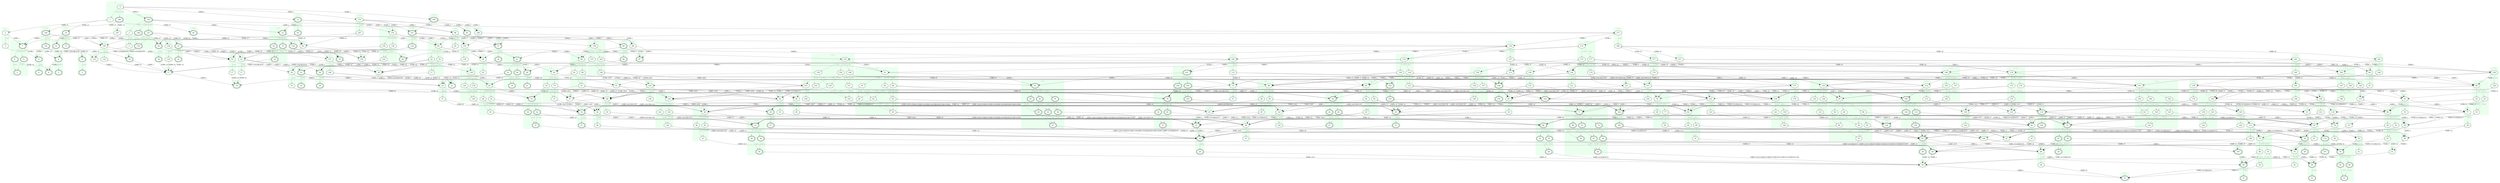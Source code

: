 digraph "EXPgen/Seed744556043" {
node [style=filled fillcolor=white]
subgraph cluster0 {
style="rounded,filled" label="C0" fontcolor="#B2CCBB" color="#EAFFEE"
edge[color=darkgray fontcolor=darkgray]
node [shape=octagon]; C0S0 [label=0];
node [shape=octagon]; C0S1 [label=1];
node [shape=doubleoctagon]; C0S166 [label=166];
C0S0 -> C0S1 [label=t0R1]
C0S0 -> C0S166 [label=t0R3]
}
subgraph cluster1 {
style="rounded,filled" label="C1" fontcolor="#B2CCBB" color="#EAFFEE"
edge[color=darkgray fontcolor=darkgray]
node [shape=octagon]; C1S2 [label=2];
node [shape=octagon]; C1S3 [label=3];
C1S2 -> C1S3 [label=t3R2]
}
subgraph cluster2 {
style="rounded,filled" label="C2" fontcolor="#B2CCBB" color="#EAFFEE"
edge[color=darkgray fontcolor=darkgray]
node [shape=doubleoctagon]; C2S4 [label=4];
node [shape=doubleoctagon]; C2S5 [label=5];
C2S4 -> C2S5 [label=t0R3]
}
subgraph cluster3 {
style="rounded,filled" label="C3" fontcolor="#B2CCBB" color="#EAFFEE"
edge[color=darkgray fontcolor=darkgray]
node [shape=doubleoctagon]; C3S6 [label=6];
}
subgraph cluster4 {
style="rounded,filled" label="C4" fontcolor="#B2CCBB" color="#EAFFEE"
edge[color=darkgray fontcolor=darkgray]
node [shape=doubleoctagon]; C4S7 [label=7];
node [shape=doubleoctagon]; C4S5 [label=5];
node [shape=doubleoctagon]; C4S4 [label=4];
node [shape=doubleoctagon]; C4S8 [label=8];
C4S7 -> C4S4 [label=t3R2]
C4S7 -> C4S8 [label=t0R3]
C4S4 -> C4S5 [label=t0R3]
C4S8 -> C4S5 [label=t3R2]
}
subgraph cluster5 {
style="rounded,filled" label="C5" fontcolor="#B2CCBB" color="#EAFFEE"
edge[color=darkgray fontcolor=darkgray]
node [shape=doubleoctagon]; C5S8 [label=8];
node [shape=doubleoctagon]; C5S5 [label=5];
C5S8 -> C5S5 [label=t3R2]
}
subgraph cluster6 {
style="rounded,filled" label="C6" fontcolor="#B2CCBB" color="#EAFFEE"
edge[color=darkgray fontcolor=darkgray]
node [shape=doubleoctagon]; C6S9 [label=9];
node [shape=doubleoctagon]; C6S6 [label=6];
C6S9 -> C6S6 [label=t3R2]
}
subgraph cluster7 {
style="rounded,filled" label="C7" fontcolor="#B2CCBB" color="#EAFFEE"
edge[color=darkgray fontcolor=darkgray]
node [shape=doubleoctagon]; C7S10 [label=10];
node [shape=doubleoctagon]; C7S11 [label=11];
C7S10 -> C7S11 [label=t0R3]
}
subgraph cluster8 {
style="rounded,filled" label="C8" fontcolor="#B2CCBB" color="#EAFFEE"
edge[color=darkgray fontcolor=darkgray]
node [shape=doubleoctagon]; C8S12 [label=12];
}
subgraph cluster9 {
style="rounded,filled" label="C9" fontcolor="#B2CCBB" color="#EAFFEE"
edge[color=darkgray fontcolor=darkgray]
node [shape=doubleoctagon]; C9S13 [label=13];
node [shape=doubleoctagon]; C9S92 [label=92];
C9S13 -> C9S92 [label=t0R3]
}
subgraph cluster10 {
style="rounded,filled" label="C10" fontcolor="#B2CCBB" color="#EAFFEE"
edge[color=darkgray fontcolor=darkgray]
node [shape=doubleoctagon]; C10S14 [label=14];
node [shape=doubleoctagon]; C10S15 [label=15];
node [shape=doubleoctagon]; C10S16 [label=16];
node [shape=doubleoctagon]; C10S54 [label=54];
C10S14 -> C10S15 [label=t3R2]
C10S14 -> C10S54 [label=t0R3]
C10S15 -> C10S16 [label=t0R3]
C10S54 -> C10S16 [label=t3R2]
}
subgraph cluster11 {
style="rounded,filled" label="C11" fontcolor="#B2CCBB" color="#EAFFEE"
edge[color=darkgray fontcolor=darkgray]
node [shape=doubleoctagon]; C11S15 [label=15];
node [shape=doubleoctagon]; C11S16 [label=16];
C11S15 -> C11S16 [label=t0R3]
}
subgraph cluster12 {
style="rounded,filled" label="C12" fontcolor="#B2CCBB" color="#EAFFEE"
edge[color=darkgray fontcolor=darkgray]
node [shape=doubleoctagon]; C12S16 [label=16];
}
subgraph cluster13 {
style="rounded,filled" label="C13" fontcolor="#B2CCBB" color="#EAFFEE"
edge[color=darkgray fontcolor=darkgray]
node [shape=octagon]; C13S17 [label=17];
}
subgraph cluster14 {
style="rounded,filled" label="C14" fontcolor="#B2CCBB" color="#EAFFEE"
edge[color=darkgray fontcolor=darkgray]
node [shape=doubleoctagon]; C14S18 [label=18];
}
subgraph cluster15 {
style="rounded,filled" label="C15" fontcolor="#B2CCBB" color="#EAFFEE"
edge[color=darkgray fontcolor=darkgray]
node [shape=doubleoctagon]; C15S19 [label=19];
}
subgraph cluster16 {
style="rounded,filled" label="C16" fontcolor="#B2CCBB" color="#EAFFEE"
edge[color=darkgray fontcolor=darkgray]
node [shape=octagon]; C16S20 [label=20];
}
subgraph cluster17 {
style="rounded,filled" label="C17" fontcolor="#B2CCBB" color="#EAFFEE"
edge[color=darkgray fontcolor=darkgray]
node [shape=doubleoctagon]; C17S21 [label=21];
}
subgraph cluster18 {
style="rounded,filled" label="C18" fontcolor="#B2CCBB" color="#EAFFEE"
edge[color=darkgray fontcolor=darkgray]
node [shape=octagon]; C18S22 [label=22];
node [shape=octagon]; C18S17 [label=17];
C18S22 -> C18S17 [label=t0R3]
}
subgraph cluster19 {
style="rounded,filled" label="C19" fontcolor="#B2CCBB" color="#EAFFEE"
edge[color=darkgray fontcolor=darkgray]
node [shape=doubleoctagon]; C19S23 [label=23];
node [shape=doubleoctagon]; C19S18 [label=18];
C19S23 -> C19S18 [label=t0R3]
}
subgraph cluster20 {
style="rounded,filled" label="C20" fontcolor="#B2CCBB" color="#EAFFEE"
edge[color=darkgray fontcolor=darkgray]
node [shape=octagon]; C20S24 [label=24];
node [shape=octagon]; C20S37 [label=37];
C20S24 -> C20S37 [label=t5R2]
}
subgraph cluster21 {
style="rounded,filled" label="C21" fontcolor="#B2CCBB" color="#EAFFEE"
edge[color=darkgray fontcolor=darkgray]
node [shape=doubleoctagon]; C21S25 [label=25];
node [shape=doubleoctagon]; C21S26 [label=26];
node [shape=doubleoctagon]; C21S27 [label=27];
node [shape=doubleoctagon]; C21S32 [label=32];
C21S25 -> C21S26 [label=t15R1]
C21S25 -> C21S32 [label=t5R2]
C21S26 -> C21S27 [label=t5R2]
C21S32 -> C21S27 [label=t15R1]
}
subgraph cluster22 {
style="rounded,filled" label="C22" fontcolor="#B2CCBB" color="#EAFFEE"
edge[color=darkgray fontcolor=darkgray]
node [shape=doubleoctagon]; C22S26 [label=26];
node [shape=doubleoctagon]; C22S27 [label=27];
C22S26 -> C22S27 [label=t5R2]
}
subgraph cluster23 {
style="rounded,filled" label="C23" fontcolor="#B2CCBB" color="#EAFFEE"
edge[color=darkgray fontcolor=darkgray]
node [shape=doubleoctagon]; C23S27 [label=27];
}
subgraph cluster24 {
style="rounded,filled" label="C24" fontcolor="#B2CCBB" color="#EAFFEE"
edge[color=darkgray fontcolor=darkgray]
node [shape=doubleoctagon]; C24S28 [label=28];
node [shape=doubleoctagon]; C24S29 [label=29];
C24S28 -> C24S29 [label=t4R1]
}
subgraph cluster25 {
style="rounded,filled" label="C25" fontcolor="#B2CCBB" color="#EAFFEE"
edge[color=darkgray fontcolor=darkgray]
node [shape=doubleoctagon]; C25S29 [label=29];
}
subgraph cluster26 {
style="rounded,filled" label="C26" fontcolor="#B2CCBB" color="#EAFFEE"
edge[color=darkgray fontcolor=darkgray]
node [shape=octagon]; C26S30 [label=30];
}
subgraph cluster27 {
style="rounded,filled" label="C27" fontcolor="#B2CCBB" color="#EAFFEE"
edge[color=darkgray fontcolor=darkgray]
node [shape=doubleoctagon]; C27S31 [label=31];
}
subgraph cluster28 {
style="rounded,filled" label="C28" fontcolor="#B2CCBB" color="#EAFFEE"
edge[color=darkgray fontcolor=darkgray]
node [shape=doubleoctagon]; C28S32 [label=32];
node [shape=doubleoctagon]; C28S27 [label=27];
C28S32 -> C28S27 [label=t15R1]
}
subgraph cluster29 {
style="rounded,filled" label="C29" fontcolor="#B2CCBB" color="#EAFFEE"
edge[color=darkgray fontcolor=darkgray]
node [shape=doubleoctagon]; C29S33 [label=33];
node [shape=doubleoctagon]; C29S29 [label=29];
node [shape=doubleoctagon]; C29S28 [label=28];
node [shape=doubleoctagon]; C29S34 [label=34];
C29S33 -> C29S28 [label=t15R1]
C29S33 -> C29S34 [label=t4R1]
C29S28 -> C29S29 [label=t4R1]
C29S34 -> C29S29 [label=t15R1]
}
subgraph cluster30 {
style="rounded,filled" label="C30" fontcolor="#B2CCBB" color="#EAFFEE"
edge[color=darkgray fontcolor=darkgray]
node [shape=doubleoctagon]; C30S34 [label=34];
node [shape=doubleoctagon]; C30S29 [label=29];
C30S34 -> C30S29 [label=t15R1]
}
subgraph cluster31 {
style="rounded,filled" label="C31" fontcolor="#B2CCBB" color="#EAFFEE"
edge[color=darkgray fontcolor=darkgray]
node [shape=octagon]; C31S35 [label=35];
node [shape=octagon]; C31S30 [label=30];
C31S35 -> C31S30 [label=t15R1]
}
subgraph cluster32 {
style="rounded,filled" label="C32" fontcolor="#B2CCBB" color="#EAFFEE"
edge[color=darkgray fontcolor=darkgray]
node [shape=doubleoctagon]; C32S36 [label=36];
node [shape=doubleoctagon]; C32S31 [label=31];
C32S36 -> C32S31 [label=t15R1]
}
subgraph cluster33 {
style="rounded,filled" label="C33" fontcolor="#B2CCBB" color="#EAFFEE"
edge[color=darkgray fontcolor=darkgray]
node [shape=octagon]; C33S37 [label=37];
}
subgraph cluster34 {
style="rounded,filled" label="C34" fontcolor="#B2CCBB" color="#EAFFEE"
edge[color=darkgray fontcolor=darkgray]
node [shape=octagon]; C34S38 [label=38];
node [shape=octagon]; C34S39 [label=39];
C34S38 -> C34S39 [label=t4R1]
}
subgraph cluster35 {
style="rounded,filled" label="C35" fontcolor="#B2CCBB" color="#EAFFEE"
edge[color=darkgray fontcolor=darkgray]
node [shape=octagon]; C35S39 [label=39];
}
subgraph cluster36 {
style="rounded,filled" label="C36" fontcolor="#B2CCBB" color="#EAFFEE"
edge[color=darkgray fontcolor=darkgray]
node [shape=octagon]; C36S40 [label=40];
}
subgraph cluster37 {
style="rounded,filled" label="C37" fontcolor="#B2CCBB" color="#EAFFEE"
edge[color=darkgray fontcolor=darkgray]
node [shape=octagon]; C37S41 [label=41];
}
subgraph cluster38 {
style="rounded,filled" label="C38" fontcolor="#B2CCBB" color="#EAFFEE"
edge[color=darkgray fontcolor=darkgray]
node [shape=octagon]; C38S42 [label=42];
node [shape=octagon]; C38S51 [label=51];
C38S42 -> C38S51 [label=t5R2]
}
subgraph cluster39 {
style="rounded,filled" label="C39" fontcolor="#B2CCBB" color="#EAFFEE"
edge[color=darkgray fontcolor=darkgray]
node [shape=octagon]; C39S43 [label=43];
node [shape=octagon]; C39S44 [label=44];
node [shape=octagon]; C39S45 [label=45];
node [shape=octagon]; C39S48 [label=48];
C39S43 -> C39S44 [label=t15R1]
C39S43 -> C39S48 [label=t5R2]
C39S44 -> C39S45 [label=t5R2]
C39S48 -> C39S45 [label=t15R1]
}
subgraph cluster40 {
style="rounded,filled" label="C40" fontcolor="#B2CCBB" color="#EAFFEE"
edge[color=darkgray fontcolor=darkgray]
node [shape=octagon]; C40S44 [label=44];
node [shape=octagon]; C40S45 [label=45];
C40S44 -> C40S45 [label=t5R2]
}
subgraph cluster41 {
style="rounded,filled" label="C41" fontcolor="#B2CCBB" color="#EAFFEE"
edge[color=darkgray fontcolor=darkgray]
node [shape=octagon]; C41S45 [label=45];
}
subgraph cluster42 {
style="rounded,filled" label="C42" fontcolor="#B2CCBB" color="#EAFFEE"
edge[color=darkgray fontcolor=darkgray]
node [shape=octagon]; C42S46 [label=46];
node [shape=octagon]; C42S47 [label=47];
C42S46 -> C42S47 [label=t4R1]
}
subgraph cluster43 {
style="rounded,filled" label="C43" fontcolor="#B2CCBB" color="#EAFFEE"
edge[color=darkgray fontcolor=darkgray]
node [shape=octagon]; C43S47 [label=47];
}
subgraph cluster44 {
style="rounded,filled" label="C44" fontcolor="#B2CCBB" color="#EAFFEE"
edge[color=darkgray fontcolor=darkgray]
node [shape=octagon]; C44S48 [label=48];
node [shape=octagon]; C44S45 [label=45];
C44S48 -> C44S45 [label=t15R1]
}
subgraph cluster45 {
style="rounded,filled" label="C45" fontcolor="#B2CCBB" color="#EAFFEE"
edge[color=darkgray fontcolor=darkgray]
node [shape=octagon]; C45S49 [label=49];
node [shape=octagon]; C45S47 [label=47];
node [shape=octagon]; C45S46 [label=46];
node [shape=octagon]; C45S50 [label=50];
C45S49 -> C45S46 [label=t15R1]
C45S49 -> C45S50 [label=t4R1]
C45S46 -> C45S47 [label=t4R1]
C45S50 -> C45S47 [label=t15R1]
}
subgraph cluster46 {
style="rounded,filled" label="C46" fontcolor="#B2CCBB" color="#EAFFEE"
edge[color=darkgray fontcolor=darkgray]
node [shape=octagon]; C46S50 [label=50];
node [shape=octagon]; C46S47 [label=47];
C46S50 -> C46S47 [label=t15R1]
}
subgraph cluster47 {
style="rounded,filled" label="C47" fontcolor="#B2CCBB" color="#EAFFEE"
edge[color=darkgray fontcolor=darkgray]
node [shape=octagon]; C47S51 [label=51];
}
subgraph cluster48 {
style="rounded,filled" label="C48" fontcolor="#B2CCBB" color="#EAFFEE"
edge[color=darkgray fontcolor=darkgray]
node [shape=octagon]; C48S52 [label=52];
node [shape=octagon]; C48S53 [label=53];
C48S52 -> C48S53 [label=t4R1]
}
subgraph cluster49 {
style="rounded,filled" label="C49" fontcolor="#B2CCBB" color="#EAFFEE"
edge[color=darkgray fontcolor=darkgray]
node [shape=octagon]; C49S53 [label=53];
}
subgraph cluster50 {
style="rounded,filled" label="C50" fontcolor="#B2CCBB" color="#EAFFEE"
edge[color=darkgray fontcolor=darkgray]
node [shape=doubleoctagon]; C50S54 [label=54];
node [shape=doubleoctagon]; C50S16 [label=16];
C50S54 -> C50S16 [label=t3R2]
}
subgraph cluster51 {
style="rounded,filled" label="C51" fontcolor="#B2CCBB" color="#EAFFEE"
edge[color=darkgray fontcolor=darkgray]
node [shape=octagon]; C51S55 [label=55];
node [shape=octagon]; C51S17 [label=17];
C51S55 -> C51S17 [label=t3R2]
}
subgraph cluster52 {
style="rounded,filled" label="C52" fontcolor="#B2CCBB" color="#EAFFEE"
edge[color=darkgray fontcolor=darkgray]
node [shape=doubleoctagon]; C52S56 [label=56];
node [shape=doubleoctagon]; C52S18 [label=18];
C52S56 -> C52S18 [label=t3R2]
}
subgraph cluster53 {
style="rounded,filled" label="C53" fontcolor="#B2CCBB" color="#EAFFEE"
edge[color=darkgray fontcolor=darkgray]
node [shape=doubleoctagon]; C53S57 [label=57];
node [shape=doubleoctagon]; C53S19 [label=19];
C53S57 -> C53S19 [label=t3R2]
}
subgraph cluster54 {
style="rounded,filled" label="C54" fontcolor="#B2CCBB" color="#EAFFEE"
edge[color=darkgray fontcolor=darkgray]
node [shape=octagon]; C54S58 [label=58];
node [shape=octagon]; C54S20 [label=20];
C54S58 -> C54S20 [label=t3R2]
}
subgraph cluster55 {
style="rounded,filled" label="C55" fontcolor="#B2CCBB" color="#EAFFEE"
edge[color=darkgray fontcolor=darkgray]
node [shape=doubleoctagon]; C55S59 [label=59];
node [shape=doubleoctagon]; C55S21 [label=21];
C55S59 -> C55S21 [label=t3R2]
}
subgraph cluster56 {
style="rounded,filled" label="C56" fontcolor="#B2CCBB" color="#EAFFEE"
edge[color=darkgray fontcolor=darkgray]
node [shape=octagon]; C56S60 [label=60];
node [shape=octagon]; C56S22 [label=22];
node [shape=octagon]; C56S55 [label=55];
node [shape=octagon]; C56S17 [label=17];
C56S60 -> C56S22 [label=t3R2]
C56S60 -> C56S55 [label=t0R3]
C56S22 -> C56S17 [label=t0R3]
C56S55 -> C56S17 [label=t3R2]
}
subgraph cluster57 {
style="rounded,filled" label="C57" fontcolor="#B2CCBB" color="#EAFFEE"
edge[color=darkgray fontcolor=darkgray]
node [shape=doubleoctagon]; C57S61 [label=61];
node [shape=doubleoctagon]; C57S23 [label=23];
node [shape=doubleoctagon]; C57S56 [label=56];
node [shape=doubleoctagon]; C57S18 [label=18];
C57S61 -> C57S23 [label=t3R2]
C57S61 -> C57S56 [label=t0R3]
C57S23 -> C57S18 [label=t0R3]
C57S56 -> C57S18 [label=t3R2]
}
subgraph cluster58 {
style="rounded,filled" label="C58" fontcolor="#B2CCBB" color="#EAFFEE"
edge[color=darkgray fontcolor=darkgray]
node [shape=octagon]; C58S62 [label=62];
node [shape=octagon]; C58S37 [label=37];
node [shape=octagon]; C58S24 [label=24];
node [shape=octagon]; C58S75 [label=75];
C58S62 -> C58S24 [label=t3R2]
C58S62 -> C58S75 [label=t5R2]
C58S24 -> C58S37 [label=t5R2]
C58S75 -> C58S37 [label=t3R2]
}
subgraph cluster59 {
style="rounded,filled" label="C59" fontcolor="#B2CCBB" color="#EAFFEE"
edge[color=darkgray fontcolor=darkgray]
node [shape=doubleoctagon]; C59S63 [label=63];
node [shape=doubleoctagon]; C59S26 [label=26];
node [shape=doubleoctagon]; C59S27 [label=27];
node [shape=doubleoctagon]; C59S32 [label=32];
node [shape=doubleoctagon]; C59S25 [label=25];
node [shape=doubleoctagon]; C59S64 [label=64];
node [shape=doubleoctagon]; C59S65 [label=65];
node [shape=doubleoctagon]; C59S70 [label=70];
C59S63 -> C59S25 [label=t3R2]
C59S63 -> C59S64 [label=t15R1]
C59S63 -> C59S70 [label=t5R2]
C59S26 -> C59S27 [label=t5R2]
C59S32 -> C59S27 [label=t15R1]
C59S25 -> C59S26 [label=t15R1]
C59S25 -> C59S32 [label=t5R2]
C59S64 -> C59S26 [label=t3R2]
C59S64 -> C59S65 [label=t5R2]
C59S65 -> C59S27 [label=t3R2]
C59S70 -> C59S32 [label=t3R2]
C59S70 -> C59S65 [label=t15R1]
}
subgraph cluster60 {
style="rounded,filled" label="C60" fontcolor="#B2CCBB" color="#EAFFEE"
edge[color=darkgray fontcolor=darkgray]
node [shape=doubleoctagon]; C60S64 [label=64];
node [shape=doubleoctagon]; C60S27 [label=27];
node [shape=doubleoctagon]; C60S26 [label=26];
node [shape=doubleoctagon]; C60S65 [label=65];
C60S64 -> C60S26 [label=t3R2]
C60S64 -> C60S65 [label=t5R2]
C60S26 -> C60S27 [label=t5R2]
C60S65 -> C60S27 [label=t3R2]
}
subgraph cluster61 {
style="rounded,filled" label="C61" fontcolor="#B2CCBB" color="#EAFFEE"
edge[color=darkgray fontcolor=darkgray]
node [shape=doubleoctagon]; C61S65 [label=65];
node [shape=doubleoctagon]; C61S27 [label=27];
C61S65 -> C61S27 [label=t3R2]
}
subgraph cluster62 {
style="rounded,filled" label="C62" fontcolor="#B2CCBB" color="#EAFFEE"
edge[color=darkgray fontcolor=darkgray]
node [shape=doubleoctagon]; C62S66 [label=66];
node [shape=doubleoctagon]; C62S29 [label=29];
node [shape=doubleoctagon]; C62S28 [label=28];
node [shape=doubleoctagon]; C62S67 [label=67];
C62S66 -> C62S28 [label=t3R2]
C62S66 -> C62S67 [label=t4R1]
C62S28 -> C62S29 [label=t4R1]
C62S67 -> C62S29 [label=t3R2]
}
subgraph cluster63 {
style="rounded,filled" label="C63" fontcolor="#B2CCBB" color="#EAFFEE"
edge[color=darkgray fontcolor=darkgray]
node [shape=doubleoctagon]; C63S67 [label=67];
node [shape=doubleoctagon]; C63S29 [label=29];
C63S67 -> C63S29 [label=t3R2]
}
subgraph cluster64 {
style="rounded,filled" label="C64" fontcolor="#B2CCBB" color="#EAFFEE"
edge[color=darkgray fontcolor=darkgray]
node [shape=octagon]; C64S68 [label=68];
node [shape=octagon]; C64S30 [label=30];
C64S68 -> C64S30 [label=t3R2]
}
subgraph cluster65 {
style="rounded,filled" label="C65" fontcolor="#B2CCBB" color="#EAFFEE"
edge[color=darkgray fontcolor=darkgray]
node [shape=doubleoctagon]; C65S69 [label=69];
node [shape=doubleoctagon]; C65S31 [label=31];
C65S69 -> C65S31 [label=t3R2]
}
subgraph cluster66 {
style="rounded,filled" label="C66" fontcolor="#B2CCBB" color="#EAFFEE"
edge[color=darkgray fontcolor=darkgray]
node [shape=doubleoctagon]; C66S70 [label=70];
node [shape=doubleoctagon]; C66S32 [label=32];
node [shape=doubleoctagon]; C66S65 [label=65];
node [shape=doubleoctagon]; C66S27 [label=27];
C66S70 -> C66S32 [label=t3R2]
C66S70 -> C66S65 [label=t15R1]
C66S32 -> C66S27 [label=t15R1]
C66S65 -> C66S27 [label=t3R2]
}
subgraph cluster67 {
style="rounded,filled" label="C67" fontcolor="#B2CCBB" color="#EAFFEE"
edge[color=darkgray fontcolor=darkgray]
node [shape=doubleoctagon]; C67S71 [label=71];
node [shape=doubleoctagon]; C67S29 [label=29];
node [shape=doubleoctagon]; C67S33 [label=33];
node [shape=doubleoctagon]; C67S34 [label=34];
node [shape=doubleoctagon]; C67S66 [label=66];
node [shape=doubleoctagon]; C67S67 [label=67];
node [shape=doubleoctagon]; C67S28 [label=28];
node [shape=doubleoctagon]; C67S72 [label=72];
C67S71 -> C67S33 [label=t3R2]
C67S71 -> C67S66 [label=t15R1]
C67S71 -> C67S72 [label=t4R1]
C67S33 -> C67S28 [label=t15R1]
C67S33 -> C67S34 [label=t4R1]
C67S34 -> C67S29 [label=t15R1]
C67S66 -> C67S28 [label=t3R2]
C67S66 -> C67S67 [label=t4R1]
C67S67 -> C67S29 [label=t3R2]
C67S28 -> C67S29 [label=t4R1]
C67S72 -> C67S34 [label=t3R2]
C67S72 -> C67S67 [label=t15R1]
}
subgraph cluster68 {
style="rounded,filled" label="C68" fontcolor="#B2CCBB" color="#EAFFEE"
edge[color=darkgray fontcolor=darkgray]
node [shape=doubleoctagon]; C68S72 [label=72];
node [shape=doubleoctagon]; C68S34 [label=34];
node [shape=doubleoctagon]; C68S67 [label=67];
node [shape=doubleoctagon]; C68S29 [label=29];
C68S72 -> C68S34 [label=t3R2]
C68S72 -> C68S67 [label=t15R1]
C68S34 -> C68S29 [label=t15R1]
C68S67 -> C68S29 [label=t3R2]
}
subgraph cluster69 {
style="rounded,filled" label="C69" fontcolor="#B2CCBB" color="#EAFFEE"
edge[color=darkgray fontcolor=darkgray]
node [shape=octagon]; C69S73 [label=73];
node [shape=octagon]; C69S35 [label=35];
node [shape=octagon]; C69S68 [label=68];
node [shape=octagon]; C69S30 [label=30];
C69S73 -> C69S35 [label=t3R2]
C69S73 -> C69S68 [label=t15R1]
C69S35 -> C69S30 [label=t15R1]
C69S68 -> C69S30 [label=t3R2]
}
subgraph cluster70 {
style="rounded,filled" label="C70" fontcolor="#B2CCBB" color="#EAFFEE"
edge[color=darkgray fontcolor=darkgray]
node [shape=doubleoctagon]; C70S74 [label=74];
node [shape=doubleoctagon]; C70S36 [label=36];
node [shape=doubleoctagon]; C70S69 [label=69];
node [shape=doubleoctagon]; C70S31 [label=31];
C70S74 -> C70S36 [label=t3R2]
C70S74 -> C70S69 [label=t15R1]
C70S36 -> C70S31 [label=t15R1]
C70S69 -> C70S31 [label=t3R2]
}
subgraph cluster71 {
style="rounded,filled" label="C71" fontcolor="#B2CCBB" color="#EAFFEE"
edge[color=darkgray fontcolor=darkgray]
node [shape=octagon]; C71S75 [label=75];
node [shape=octagon]; C71S37 [label=37];
C71S75 -> C71S37 [label=t3R2]
}
subgraph cluster72 {
style="rounded,filled" label="C72" fontcolor="#B2CCBB" color="#EAFFEE"
edge[color=darkgray fontcolor=darkgray]
node [shape=octagon]; C72S76 [label=76];
node [shape=octagon]; C72S39 [label=39];
node [shape=octagon]; C72S38 [label=38];
node [shape=octagon]; C72S77 [label=77];
C72S76 -> C72S38 [label=t3R2]
C72S76 -> C72S77 [label=t4R1]
C72S38 -> C72S39 [label=t4R1]
C72S77 -> C72S39 [label=t3R2]
}
subgraph cluster73 {
style="rounded,filled" label="C73" fontcolor="#B2CCBB" color="#EAFFEE"
edge[color=darkgray fontcolor=darkgray]
node [shape=octagon]; C73S77 [label=77];
node [shape=octagon]; C73S39 [label=39];
C73S77 -> C73S39 [label=t3R2]
}
subgraph cluster74 {
style="rounded,filled" label="C74" fontcolor="#B2CCBB" color="#EAFFEE"
edge[color=darkgray fontcolor=darkgray]
node [shape=octagon]; C74S78 [label=78];
node [shape=octagon]; C74S40 [label=40];
C74S78 -> C74S40 [label=t3R2]
}
subgraph cluster75 {
style="rounded,filled" label="C75" fontcolor="#B2CCBB" color="#EAFFEE"
edge[color=darkgray fontcolor=darkgray]
node [shape=octagon]; C75S79 [label=79];
node [shape=octagon]; C75S41 [label=41];
C75S79 -> C75S41 [label=t3R2]
}
subgraph cluster76 {
style="rounded,filled" label="C76" fontcolor="#B2CCBB" color="#EAFFEE"
edge[color=darkgray fontcolor=darkgray]
node [shape=octagon]; C76S80 [label=80];
node [shape=octagon]; C76S51 [label=51];
node [shape=octagon]; C76S42 [label=42];
node [shape=octagon]; C76S89 [label=89];
C76S80 -> C76S42 [label=t3R2]
C76S80 -> C76S89 [label=t5R2]
C76S42 -> C76S51 [label=t5R2]
C76S89 -> C76S51 [label=t3R2]
}
subgraph cluster77 {
style="rounded,filled" label="C77" fontcolor="#B2CCBB" color="#EAFFEE"
edge[color=darkgray fontcolor=darkgray]
node [shape=octagon]; C77S81 [label=81];
node [shape=octagon]; C77S44 [label=44];
node [shape=octagon]; C77S45 [label=45];
node [shape=octagon]; C77S48 [label=48];
node [shape=octagon]; C77S43 [label=43];
node [shape=octagon]; C77S82 [label=82];
node [shape=octagon]; C77S83 [label=83];
node [shape=octagon]; C77S86 [label=86];
C77S81 -> C77S43 [label=t3R2]
C77S81 -> C77S82 [label=t15R1]
C77S81 -> C77S86 [label=t5R2]
C77S44 -> C77S45 [label=t5R2]
C77S48 -> C77S45 [label=t15R1]
C77S43 -> C77S44 [label=t15R1]
C77S43 -> C77S48 [label=t5R2]
C77S82 -> C77S44 [label=t3R2]
C77S82 -> C77S83 [label=t5R2]
C77S83 -> C77S45 [label=t3R2]
C77S86 -> C77S48 [label=t3R2]
C77S86 -> C77S83 [label=t15R1]
}
subgraph cluster78 {
style="rounded,filled" label="C78" fontcolor="#B2CCBB" color="#EAFFEE"
edge[color=darkgray fontcolor=darkgray]
node [shape=octagon]; C78S82 [label=82];
node [shape=octagon]; C78S45 [label=45];
node [shape=octagon]; C78S44 [label=44];
node [shape=octagon]; C78S83 [label=83];
C78S82 -> C78S44 [label=t3R2]
C78S82 -> C78S83 [label=t5R2]
C78S44 -> C78S45 [label=t5R2]
C78S83 -> C78S45 [label=t3R2]
}
subgraph cluster79 {
style="rounded,filled" label="C79" fontcolor="#B2CCBB" color="#EAFFEE"
edge[color=darkgray fontcolor=darkgray]
node [shape=octagon]; C79S83 [label=83];
node [shape=octagon]; C79S45 [label=45];
C79S83 -> C79S45 [label=t3R2]
}
subgraph cluster80 {
style="rounded,filled" label="C80" fontcolor="#B2CCBB" color="#EAFFEE"
edge[color=darkgray fontcolor=darkgray]
node [shape=octagon]; C80S84 [label=84];
node [shape=octagon]; C80S47 [label=47];
node [shape=octagon]; C80S46 [label=46];
node [shape=octagon]; C80S85 [label=85];
C80S84 -> C80S46 [label=t3R2]
C80S84 -> C80S85 [label=t4R1]
C80S46 -> C80S47 [label=t4R1]
C80S85 -> C80S47 [label=t3R2]
}
subgraph cluster81 {
style="rounded,filled" label="C81" fontcolor="#B2CCBB" color="#EAFFEE"
edge[color=darkgray fontcolor=darkgray]
node [shape=octagon]; C81S85 [label=85];
node [shape=octagon]; C81S47 [label=47];
C81S85 -> C81S47 [label=t3R2]
}
subgraph cluster82 {
style="rounded,filled" label="C82" fontcolor="#B2CCBB" color="#EAFFEE"
edge[color=darkgray fontcolor=darkgray]
node [shape=octagon]; C82S86 [label=86];
node [shape=octagon]; C82S48 [label=48];
node [shape=octagon]; C82S83 [label=83];
node [shape=octagon]; C82S45 [label=45];
C82S86 -> C82S48 [label=t3R2]
C82S86 -> C82S83 [label=t15R1]
C82S48 -> C82S45 [label=t15R1]
C82S83 -> C82S45 [label=t3R2]
}
subgraph cluster83 {
style="rounded,filled" label="C83" fontcolor="#B2CCBB" color="#EAFFEE"
edge[color=darkgray fontcolor=darkgray]
node [shape=octagon]; C83S87 [label=87];
node [shape=octagon]; C83S47 [label=47];
node [shape=octagon]; C83S49 [label=49];
node [shape=octagon]; C83S50 [label=50];
node [shape=octagon]; C83S84 [label=84];
node [shape=octagon]; C83S85 [label=85];
node [shape=octagon]; C83S46 [label=46];
node [shape=octagon]; C83S88 [label=88];
C83S87 -> C83S49 [label=t3R2]
C83S87 -> C83S84 [label=t15R1]
C83S87 -> C83S88 [label=t4R1]
C83S49 -> C83S46 [label=t15R1]
C83S49 -> C83S50 [label=t4R1]
C83S50 -> C83S47 [label=t15R1]
C83S84 -> C83S46 [label=t3R2]
C83S84 -> C83S85 [label=t4R1]
C83S85 -> C83S47 [label=t3R2]
C83S46 -> C83S47 [label=t4R1]
C83S88 -> C83S50 [label=t3R2]
C83S88 -> C83S85 [label=t15R1]
}
subgraph cluster84 {
style="rounded,filled" label="C84" fontcolor="#B2CCBB" color="#EAFFEE"
edge[color=darkgray fontcolor=darkgray]
node [shape=octagon]; C84S88 [label=88];
node [shape=octagon]; C84S50 [label=50];
node [shape=octagon]; C84S85 [label=85];
node [shape=octagon]; C84S47 [label=47];
C84S88 -> C84S50 [label=t3R2]
C84S88 -> C84S85 [label=t15R1]
C84S50 -> C84S47 [label=t15R1]
C84S85 -> C84S47 [label=t3R2]
}
subgraph cluster85 {
style="rounded,filled" label="C85" fontcolor="#B2CCBB" color="#EAFFEE"
edge[color=darkgray fontcolor=darkgray]
node [shape=octagon]; C85S89 [label=89];
node [shape=octagon]; C85S51 [label=51];
C85S89 -> C85S51 [label=t3R2]
}
subgraph cluster86 {
style="rounded,filled" label="C86" fontcolor="#B2CCBB" color="#EAFFEE"
edge[color=darkgray fontcolor=darkgray]
node [shape=octagon]; C86S90 [label=90];
node [shape=octagon]; C86S53 [label=53];
node [shape=octagon]; C86S52 [label=52];
node [shape=octagon]; C86S91 [label=91];
C86S90 -> C86S52 [label=t3R2]
C86S90 -> C86S91 [label=t4R1]
C86S52 -> C86S53 [label=t4R1]
C86S91 -> C86S53 [label=t3R2]
}
subgraph cluster87 {
style="rounded,filled" label="C87" fontcolor="#B2CCBB" color="#EAFFEE"
edge[color=darkgray fontcolor=darkgray]
node [shape=octagon]; C87S91 [label=91];
node [shape=octagon]; C87S53 [label=53];
C87S91 -> C87S53 [label=t3R2]
}
subgraph cluster88 {
style="rounded,filled" label="C88" fontcolor="#B2CCBB" color="#EAFFEE"
edge[color=darkgray fontcolor=darkgray]
node [shape=doubleoctagon]; C88S92 [label=92];
}
subgraph cluster89 {
style="rounded,filled" label="C89" fontcolor="#B2CCBB" color="#EAFFEE"
edge[color=darkgray fontcolor=darkgray]
node [shape=octagon]; C89S93 [label=93];
}
subgraph cluster90 {
style="rounded,filled" label="C90" fontcolor="#B2CCBB" color="#EAFFEE"
edge[color=darkgray fontcolor=darkgray]
node [shape=doubleoctagon]; C90S94 [label=94];
}
subgraph cluster91 {
style="rounded,filled" label="C91" fontcolor="#B2CCBB" color="#EAFFEE"
edge[color=darkgray fontcolor=darkgray]
node [shape=doubleoctagon]; C91S95 [label=95];
}
subgraph cluster92 {
style="rounded,filled" label="C92" fontcolor="#B2CCBB" color="#EAFFEE"
edge[color=darkgray fontcolor=darkgray]
node [shape=octagon]; C92S96 [label=96];
}
subgraph cluster93 {
style="rounded,filled" label="C93" fontcolor="#B2CCBB" color="#EAFFEE"
edge[color=darkgray fontcolor=darkgray]
node [shape=doubleoctagon]; C93S97 [label=97];
}
subgraph cluster94 {
style="rounded,filled" label="C94" fontcolor="#B2CCBB" color="#EAFFEE"
edge[color=darkgray fontcolor=darkgray]
node [shape=octagon]; C94S98 [label=98];
node [shape=octagon]; C94S93 [label=93];
C94S98 -> C94S93 [label=t0R3]
}
subgraph cluster95 {
style="rounded,filled" label="C95" fontcolor="#B2CCBB" color="#EAFFEE"
edge[color=darkgray fontcolor=darkgray]
node [shape=doubleoctagon]; C95S99 [label=99];
node [shape=doubleoctagon]; C95S94 [label=94];
C95S99 -> C95S94 [label=t0R3]
}
subgraph cluster96 {
style="rounded,filled" label="C96" fontcolor="#B2CCBB" color="#EAFFEE"
edge[color=darkgray fontcolor=darkgray]
node [shape=octagon]; C96S100 [label=100];
node [shape=octagon]; C96S113 [label=113];
C96S100 -> C96S113 [label=t5R2]
}
subgraph cluster97 {
style="rounded,filled" label="C97" fontcolor="#B2CCBB" color="#EAFFEE"
edge[color=darkgray fontcolor=darkgray]
node [shape=doubleoctagon]; C97S101 [label=101];
node [shape=doubleoctagon]; C97S102 [label=102];
node [shape=doubleoctagon]; C97S103 [label=103];
node [shape=doubleoctagon]; C97S108 [label=108];
C97S101 -> C97S102 [label=t15R1]
C97S101 -> C97S108 [label=t5R2]
C97S102 -> C97S103 [label=t5R2]
C97S108 -> C97S103 [label=t15R1]
}
subgraph cluster98 {
style="rounded,filled" label="C98" fontcolor="#B2CCBB" color="#EAFFEE"
edge[color=darkgray fontcolor=darkgray]
node [shape=doubleoctagon]; C98S102 [label=102];
node [shape=doubleoctagon]; C98S103 [label=103];
C98S102 -> C98S103 [label=t5R2]
}
subgraph cluster99 {
style="rounded,filled" label="C99" fontcolor="#B2CCBB" color="#EAFFEE"
edge[color=darkgray fontcolor=darkgray]
node [shape=doubleoctagon]; C99S103 [label=103];
}
subgraph cluster100 {
style="rounded,filled" label="C100" fontcolor="#B2CCBB" color="#EAFFEE"
edge[color=darkgray fontcolor=darkgray]
node [shape=doubleoctagon]; C100S104 [label=104];
node [shape=doubleoctagon]; C100S105 [label=105];
C100S104 -> C100S105 [label=t4R1]
}
subgraph cluster101 {
style="rounded,filled" label="C101" fontcolor="#B2CCBB" color="#EAFFEE"
edge[color=darkgray fontcolor=darkgray]
node [shape=doubleoctagon]; C101S105 [label=105];
}
subgraph cluster102 {
style="rounded,filled" label="C102" fontcolor="#B2CCBB" color="#EAFFEE"
edge[color=darkgray fontcolor=darkgray]
node [shape=octagon]; C102S106 [label=106];
}
subgraph cluster103 {
style="rounded,filled" label="C103" fontcolor="#B2CCBB" color="#EAFFEE"
edge[color=darkgray fontcolor=darkgray]
node [shape=doubleoctagon]; C103S107 [label=107];
}
subgraph cluster104 {
style="rounded,filled" label="C104" fontcolor="#B2CCBB" color="#EAFFEE"
edge[color=darkgray fontcolor=darkgray]
node [shape=doubleoctagon]; C104S108 [label=108];
node [shape=doubleoctagon]; C104S103 [label=103];
C104S108 -> C104S103 [label=t15R1]
}
subgraph cluster105 {
style="rounded,filled" label="C105" fontcolor="#B2CCBB" color="#EAFFEE"
edge[color=darkgray fontcolor=darkgray]
node [shape=doubleoctagon]; C105S109 [label=109];
node [shape=doubleoctagon]; C105S105 [label=105];
node [shape=doubleoctagon]; C105S104 [label=104];
node [shape=doubleoctagon]; C105S110 [label=110];
C105S109 -> C105S104 [label=t15R1]
C105S109 -> C105S110 [label=t4R1]
C105S104 -> C105S105 [label=t4R1]
C105S110 -> C105S105 [label=t15R1]
}
subgraph cluster106 {
style="rounded,filled" label="C106" fontcolor="#B2CCBB" color="#EAFFEE"
edge[color=darkgray fontcolor=darkgray]
node [shape=doubleoctagon]; C106S110 [label=110];
node [shape=doubleoctagon]; C106S105 [label=105];
C106S110 -> C106S105 [label=t15R1]
}
subgraph cluster107 {
style="rounded,filled" label="C107" fontcolor="#B2CCBB" color="#EAFFEE"
edge[color=darkgray fontcolor=darkgray]
node [shape=octagon]; C107S111 [label=111];
node [shape=octagon]; C107S106 [label=106];
C107S111 -> C107S106 [label=t15R1]
}
subgraph cluster108 {
style="rounded,filled" label="C108" fontcolor="#B2CCBB" color="#EAFFEE"
edge[color=darkgray fontcolor=darkgray]
node [shape=doubleoctagon]; C108S112 [label=112];
node [shape=doubleoctagon]; C108S107 [label=107];
C108S112 -> C108S107 [label=t15R1]
}
subgraph cluster109 {
style="rounded,filled" label="C109" fontcolor="#B2CCBB" color="#EAFFEE"
edge[color=darkgray fontcolor=darkgray]
node [shape=octagon]; C109S113 [label=113];
}
subgraph cluster110 {
style="rounded,filled" label="C110" fontcolor="#B2CCBB" color="#EAFFEE"
edge[color=darkgray fontcolor=darkgray]
node [shape=octagon]; C110S114 [label=114];
node [shape=octagon]; C110S115 [label=115];
C110S114 -> C110S115 [label=t4R1]
}
subgraph cluster111 {
style="rounded,filled" label="C111" fontcolor="#B2CCBB" color="#EAFFEE"
edge[color=darkgray fontcolor=darkgray]
node [shape=octagon]; C111S115 [label=115];
}
subgraph cluster112 {
style="rounded,filled" label="C112" fontcolor="#B2CCBB" color="#EAFFEE"
edge[color=darkgray fontcolor=darkgray]
node [shape=octagon]; C112S116 [label=116];
}
subgraph cluster113 {
style="rounded,filled" label="C113" fontcolor="#B2CCBB" color="#EAFFEE"
edge[color=darkgray fontcolor=darkgray]
node [shape=octagon]; C113S117 [label=117];
}
subgraph cluster114 {
style="rounded,filled" label="C114" fontcolor="#B2CCBB" color="#EAFFEE"
edge[color=darkgray fontcolor=darkgray]
node [shape=octagon]; C114S118 [label=118];
node [shape=octagon]; C114S127 [label=127];
C114S118 -> C114S127 [label=t5R2]
}
subgraph cluster115 {
style="rounded,filled" label="C115" fontcolor="#B2CCBB" color="#EAFFEE"
edge[color=darkgray fontcolor=darkgray]
node [shape=octagon]; C115S119 [label=119];
node [shape=octagon]; C115S120 [label=120];
node [shape=octagon]; C115S121 [label=121];
node [shape=octagon]; C115S124 [label=124];
C115S119 -> C115S120 [label=t15R1]
C115S119 -> C115S124 [label=t5R2]
C115S120 -> C115S121 [label=t5R2]
C115S124 -> C115S121 [label=t15R1]
}
subgraph cluster116 {
style="rounded,filled" label="C116" fontcolor="#B2CCBB" color="#EAFFEE"
edge[color=darkgray fontcolor=darkgray]
node [shape=octagon]; C116S120 [label=120];
node [shape=octagon]; C116S121 [label=121];
C116S120 -> C116S121 [label=t5R2]
}
subgraph cluster117 {
style="rounded,filled" label="C117" fontcolor="#B2CCBB" color="#EAFFEE"
edge[color=darkgray fontcolor=darkgray]
node [shape=octagon]; C117S121 [label=121];
}
subgraph cluster118 {
style="rounded,filled" label="C118" fontcolor="#B2CCBB" color="#EAFFEE"
edge[color=darkgray fontcolor=darkgray]
node [shape=octagon]; C118S122 [label=122];
node [shape=octagon]; C118S123 [label=123];
C118S122 -> C118S123 [label=t4R1]
}
subgraph cluster119 {
style="rounded,filled" label="C119" fontcolor="#B2CCBB" color="#EAFFEE"
edge[color=darkgray fontcolor=darkgray]
node [shape=octagon]; C119S123 [label=123];
}
subgraph cluster120 {
style="rounded,filled" label="C120" fontcolor="#B2CCBB" color="#EAFFEE"
edge[color=darkgray fontcolor=darkgray]
node [shape=octagon]; C120S124 [label=124];
node [shape=octagon]; C120S121 [label=121];
C120S124 -> C120S121 [label=t15R1]
}
subgraph cluster121 {
style="rounded,filled" label="C121" fontcolor="#B2CCBB" color="#EAFFEE"
edge[color=darkgray fontcolor=darkgray]
node [shape=octagon]; C121S125 [label=125];
node [shape=octagon]; C121S123 [label=123];
node [shape=octagon]; C121S122 [label=122];
node [shape=octagon]; C121S126 [label=126];
C121S125 -> C121S122 [label=t15R1]
C121S125 -> C121S126 [label=t4R1]
C121S122 -> C121S123 [label=t4R1]
C121S126 -> C121S123 [label=t15R1]
}
subgraph cluster122 {
style="rounded,filled" label="C122" fontcolor="#B2CCBB" color="#EAFFEE"
edge[color=darkgray fontcolor=darkgray]
node [shape=octagon]; C122S126 [label=126];
node [shape=octagon]; C122S123 [label=123];
C122S126 -> C122S123 [label=t15R1]
}
subgraph cluster123 {
style="rounded,filled" label="C123" fontcolor="#B2CCBB" color="#EAFFEE"
edge[color=darkgray fontcolor=darkgray]
node [shape=octagon]; C123S127 [label=127];
}
subgraph cluster124 {
style="rounded,filled" label="C124" fontcolor="#B2CCBB" color="#EAFFEE"
edge[color=darkgray fontcolor=darkgray]
node [shape=octagon]; C124S128 [label=128];
node [shape=octagon]; C124S129 [label=129];
C124S128 -> C124S129 [label=t4R1]
}
subgraph cluster125 {
style="rounded,filled" label="C125" fontcolor="#B2CCBB" color="#EAFFEE"
edge[color=darkgray fontcolor=darkgray]
node [shape=octagon]; C125S129 [label=129];
}
subgraph cluster126 {
style="rounded,filled" label="C126" fontcolor="#B2CCBB" color="#EAFFEE"
edge[color=darkgray fontcolor=darkgray]
node [shape=doubleoctagon]; C126S130 [label=130];
node [shape=octagon]; C126S3 [label=3];
node [shape=octagon]; C126S2 [label=2];
node [shape=doubleoctagon]; C126S131 [label=131];
node [shape=doubleoctagon]; C126S132 [label=132];
node [shape=doubleoctagon]; C126S149 [label=149];
C126S130 -> C126S2 [label=t0R1]
C126S130 -> C126S131 [label=t3R2]
C126S130 -> C126S149 [label=t0R3]
C126S2 -> C126S3 [label=t3R2]
C126S131 -> C126S3 [label=t0R1]
C126S131 -> C126S132 [label=t0R3]
C126S149 -> C126S132 [label=t3R2]
}
subgraph cluster127 {
style="rounded,filled" label="C127" fontcolor="#B2CCBB" color="#EAFFEE"
edge[color=darkgray fontcolor=darkgray]
node [shape=octagon]; C127S133 [label=133];
}
subgraph cluster128 {
style="rounded,filled" label="C128" fontcolor="#B2CCBB" color="#EAFFEE"
edge[color=darkgray fontcolor=darkgray]
node [shape=doubleoctagon]; C128S134 [label=134];
}
subgraph cluster129 {
style="rounded,filled" label="C129" fontcolor="#B2CCBB" color="#EAFFEE"
edge[color=darkgray fontcolor=darkgray]
node [shape=octagon]; C129S135 [label=135];
}
subgraph cluster130 {
style="rounded,filled" label="C130" fontcolor="#B2CCBB" color="#EAFFEE"
edge[color=darkgray fontcolor=darkgray]
node [shape=octagon]; C130S136 [label=136];
node [shape=octagon]; C130S133 [label=133];
C130S136 -> C130S133 [label=t0R3]
}
subgraph cluster131 {
style="rounded,filled" label="C131" fontcolor="#B2CCBB" color="#EAFFEE"
edge[color=darkgray fontcolor=darkgray]
node [shape=octagon]; C131S137 [label=137];
node [shape=octagon]; C131S146 [label=146];
C131S137 -> C131S146 [label=t5R2]
}
subgraph cluster132 {
style="rounded,filled" label="C132" fontcolor="#B2CCBB" color="#EAFFEE"
edge[color=darkgray fontcolor=darkgray]
node [shape=octagon]; C132S138 [label=138];
node [shape=octagon]; C132S139 [label=139];
node [shape=octagon]; C132S140 [label=140];
node [shape=octagon]; C132S143 [label=143];
C132S138 -> C132S139 [label=t15R1]
C132S138 -> C132S143 [label=t5R2]
C132S139 -> C132S140 [label=t5R2]
C132S143 -> C132S140 [label=t15R1]
}
subgraph cluster133 {
style="rounded,filled" label="C133" fontcolor="#B2CCBB" color="#EAFFEE"
edge[color=darkgray fontcolor=darkgray]
node [shape=octagon]; C133S141 [label=141];
node [shape=octagon]; C133S142 [label=142];
C133S141 -> C133S142 [label=t4R1]
}
subgraph cluster134 {
style="rounded,filled" label="C134" fontcolor="#B2CCBB" color="#EAFFEE"
edge[color=darkgray fontcolor=darkgray]
node [shape=octagon]; C134S143 [label=143];
node [shape=octagon]; C134S140 [label=140];
C134S143 -> C134S140 [label=t15R1]
}
subgraph cluster135 {
style="rounded,filled" label="C135" fontcolor="#B2CCBB" color="#EAFFEE"
edge[color=darkgray fontcolor=darkgray]
node [shape=octagon]; C135S144 [label=144];
node [shape=octagon]; C135S142 [label=142];
node [shape=octagon]; C135S141 [label=141];
node [shape=octagon]; C135S145 [label=145];
C135S144 -> C135S141 [label=t15R1]
C135S144 -> C135S145 [label=t4R1]
C135S141 -> C135S142 [label=t4R1]
C135S145 -> C135S142 [label=t15R1]
}
subgraph cluster136 {
style="rounded,filled" label="C136" fontcolor="#B2CCBB" color="#EAFFEE"
edge[color=darkgray fontcolor=darkgray]
node [shape=octagon]; C136S145 [label=145];
node [shape=octagon]; C136S142 [label=142];
C136S145 -> C136S142 [label=t15R1]
}
subgraph cluster137 {
style="rounded,filled" label="C137" fontcolor="#B2CCBB" color="#EAFFEE"
edge[color=darkgray fontcolor=darkgray]
node [shape=octagon]; C137S147 [label=147];
node [shape=octagon]; C137S148 [label=148];
C137S147 -> C137S148 [label=t4R1]
}
subgraph cluster138 {
style="rounded,filled" label="C138" fontcolor="#B2CCBB" color="#EAFFEE"
edge[color=darkgray fontcolor=darkgray]
node [shape=doubleoctagon]; C138S149 [label=149];
node [shape=doubleoctagon]; C138S132 [label=132];
C138S149 -> C138S132 [label=t3R2]
}
subgraph cluster139 {
style="rounded,filled" label="C139" fontcolor="#B2CCBB" color="#EAFFEE"
edge[color=darkgray fontcolor=darkgray]
node [shape=octagon]; C139S150 [label=150];
node [shape=octagon]; C139S133 [label=133];
C139S150 -> C139S133 [label=t3R2]
}
subgraph cluster140 {
style="rounded,filled" label="C140" fontcolor="#B2CCBB" color="#EAFFEE"
edge[color=darkgray fontcolor=darkgray]
node [shape=doubleoctagon]; C140S151 [label=151];
node [shape=doubleoctagon]; C140S134 [label=134];
C140S151 -> C140S134 [label=t3R2]
}
subgraph cluster141 {
style="rounded,filled" label="C141" fontcolor="#B2CCBB" color="#EAFFEE"
edge[color=darkgray fontcolor=darkgray]
node [shape=octagon]; C141S152 [label=152];
node [shape=octagon]; C141S135 [label=135];
C141S152 -> C141S135 [label=t3R2]
}
subgraph cluster142 {
style="rounded,filled" label="C142" fontcolor="#B2CCBB" color="#EAFFEE"
edge[color=darkgray fontcolor=darkgray]
node [shape=octagon]; C142S153 [label=153];
node [shape=octagon]; C142S136 [label=136];
node [shape=octagon]; C142S150 [label=150];
node [shape=octagon]; C142S133 [label=133];
C142S153 -> C142S136 [label=t3R2]
C142S153 -> C142S150 [label=t0R3]
C142S136 -> C142S133 [label=t0R3]
C142S150 -> C142S133 [label=t3R2]
}
subgraph cluster143 {
style="rounded,filled" label="C143" fontcolor="#B2CCBB" color="#EAFFEE"
edge[color=darkgray fontcolor=darkgray]
node [shape=octagon]; C143S154 [label=154];
node [shape=octagon]; C143S146 [label=146];
node [shape=octagon]; C143S137 [label=137];
node [shape=octagon]; C143S163 [label=163];
C143S154 -> C143S137 [label=t3R2]
C143S154 -> C143S163 [label=t5R2]
C143S137 -> C143S146 [label=t5R2]
C143S163 -> C143S146 [label=t3R2]
}
subgraph cluster144 {
style="rounded,filled" label="C144" fontcolor="#B2CCBB" color="#EAFFEE"
edge[color=darkgray fontcolor=darkgray]
node [shape=octagon]; C144S155 [label=155];
node [shape=octagon]; C144S139 [label=139];
node [shape=octagon]; C144S140 [label=140];
node [shape=octagon]; C144S143 [label=143];
node [shape=octagon]; C144S138 [label=138];
node [shape=octagon]; C144S156 [label=156];
node [shape=octagon]; C144S157 [label=157];
node [shape=octagon]; C144S160 [label=160];
C144S155 -> C144S138 [label=t3R2]
C144S155 -> C144S156 [label=t15R1]
C144S155 -> C144S160 [label=t5R2]
C144S139 -> C144S140 [label=t5R2]
C144S143 -> C144S140 [label=t15R1]
C144S138 -> C144S139 [label=t15R1]
C144S138 -> C144S143 [label=t5R2]
C144S156 -> C144S139 [label=t3R2]
C144S156 -> C144S157 [label=t5R2]
C144S157 -> C144S140 [label=t3R2]
C144S160 -> C144S143 [label=t3R2]
C144S160 -> C144S157 [label=t15R1]
}
subgraph cluster145 {
style="rounded,filled" label="C145" fontcolor="#B2CCBB" color="#EAFFEE"
edge[color=darkgray fontcolor=darkgray]
node [shape=octagon]; C145S156 [label=156];
node [shape=octagon]; C145S140 [label=140];
node [shape=octagon]; C145S139 [label=139];
node [shape=octagon]; C145S157 [label=157];
C145S156 -> C145S139 [label=t3R2]
C145S156 -> C145S157 [label=t5R2]
C145S139 -> C145S140 [label=t5R2]
C145S157 -> C145S140 [label=t3R2]
}
subgraph cluster146 {
style="rounded,filled" label="C146" fontcolor="#B2CCBB" color="#EAFFEE"
edge[color=darkgray fontcolor=darkgray]
node [shape=octagon]; C146S157 [label=157];
node [shape=octagon]; C146S140 [label=140];
C146S157 -> C146S140 [label=t3R2]
}
subgraph cluster147 {
style="rounded,filled" label="C147" fontcolor="#B2CCBB" color="#EAFFEE"
edge[color=darkgray fontcolor=darkgray]
node [shape=octagon]; C147S158 [label=158];
node [shape=octagon]; C147S142 [label=142];
node [shape=octagon]; C147S141 [label=141];
node [shape=octagon]; C147S159 [label=159];
C147S158 -> C147S141 [label=t3R2]
C147S158 -> C147S159 [label=t4R1]
C147S141 -> C147S142 [label=t4R1]
C147S159 -> C147S142 [label=t3R2]
}
subgraph cluster148 {
style="rounded,filled" label="C148" fontcolor="#B2CCBB" color="#EAFFEE"
edge[color=darkgray fontcolor=darkgray]
node [shape=octagon]; C148S159 [label=159];
node [shape=octagon]; C148S142 [label=142];
C148S159 -> C148S142 [label=t3R2]
}
subgraph cluster149 {
style="rounded,filled" label="C149" fontcolor="#B2CCBB" color="#EAFFEE"
edge[color=darkgray fontcolor=darkgray]
node [shape=octagon]; C149S160 [label=160];
node [shape=octagon]; C149S143 [label=143];
node [shape=octagon]; C149S157 [label=157];
node [shape=octagon]; C149S140 [label=140];
C149S160 -> C149S143 [label=t3R2]
C149S160 -> C149S157 [label=t15R1]
C149S143 -> C149S140 [label=t15R1]
C149S157 -> C149S140 [label=t3R2]
}
subgraph cluster150 {
style="rounded,filled" label="C150" fontcolor="#B2CCBB" color="#EAFFEE"
edge[color=darkgray fontcolor=darkgray]
node [shape=octagon]; C150S161 [label=161];
node [shape=octagon]; C150S142 [label=142];
node [shape=octagon]; C150S144 [label=144];
node [shape=octagon]; C150S145 [label=145];
node [shape=octagon]; C150S158 [label=158];
node [shape=octagon]; C150S159 [label=159];
node [shape=octagon]; C150S141 [label=141];
node [shape=octagon]; C150S162 [label=162];
C150S161 -> C150S144 [label=t3R2]
C150S161 -> C150S158 [label=t15R1]
C150S161 -> C150S162 [label=t4R1]
C150S144 -> C150S141 [label=t15R1]
C150S144 -> C150S145 [label=t4R1]
C150S145 -> C150S142 [label=t15R1]
C150S158 -> C150S141 [label=t3R2]
C150S158 -> C150S159 [label=t4R1]
C150S159 -> C150S142 [label=t3R2]
C150S141 -> C150S142 [label=t4R1]
C150S162 -> C150S145 [label=t3R2]
C150S162 -> C150S159 [label=t15R1]
}
subgraph cluster151 {
style="rounded,filled" label="C151" fontcolor="#B2CCBB" color="#EAFFEE"
edge[color=darkgray fontcolor=darkgray]
node [shape=octagon]; C151S162 [label=162];
node [shape=octagon]; C151S145 [label=145];
node [shape=octagon]; C151S159 [label=159];
node [shape=octagon]; C151S142 [label=142];
C151S162 -> C151S145 [label=t3R2]
C151S162 -> C151S159 [label=t15R1]
C151S145 -> C151S142 [label=t15R1]
C151S159 -> C151S142 [label=t3R2]
}
subgraph cluster152 {
style="rounded,filled" label="C152" fontcolor="#B2CCBB" color="#EAFFEE"
edge[color=darkgray fontcolor=darkgray]
node [shape=octagon]; C152S163 [label=163];
node [shape=octagon]; C152S146 [label=146];
C152S163 -> C152S146 [label=t3R2]
}
subgraph cluster153 {
style="rounded,filled" label="C153" fontcolor="#B2CCBB" color="#EAFFEE"
edge[color=darkgray fontcolor=darkgray]
node [shape=octagon]; C153S164 [label=164];
node [shape=octagon]; C153S148 [label=148];
node [shape=octagon]; C153S147 [label=147];
node [shape=octagon]; C153S165 [label=165];
C153S164 -> C153S147 [label=t3R2]
C153S164 -> C153S165 [label=t4R1]
C153S147 -> C153S148 [label=t4R1]
C153S165 -> C153S148 [label=t3R2]
}
subgraph cluster154 {
style="rounded,filled" label="C154" fontcolor="#B2CCBB" color="#EAFFEE"
edge[color=darkgray fontcolor=darkgray]
node [shape=octagon]; C154S165 [label=165];
node [shape=octagon]; C154S148 [label=148];
C154S165 -> C154S148 [label=t3R2]
}
subgraph cluster155 {
style="rounded,filled" label="C155" fontcolor="#B2CCBB" color="#EAFFEE"
edge[color=darkgray fontcolor=darkgray]
node [shape=octagon]; C155S167 [label=167];
}
subgraph cluster156 {
style="rounded,filled" label="C156" fontcolor="#B2CCBB" color="#EAFFEE"
edge[color=darkgray fontcolor=darkgray]
node [shape=doubleoctagon]; C156S168 [label=168];
}
subgraph cluster157 {
style="rounded,filled" label="C157" fontcolor="#B2CCBB" color="#EAFFEE"
edge[color=darkgray fontcolor=darkgray]
node [shape=octagon]; C157S169 [label=169];
}
subgraph cluster158 {
style="rounded,filled" label="C158" fontcolor="#B2CCBB" color="#EAFFEE"
edge[color=darkgray fontcolor=darkgray]
node [shape=octagon]; C158S170 [label=170];
node [shape=octagon]; C158S167 [label=167];
C158S170 -> C158S167 [label=t0R3]
}
subgraph cluster159 {
style="rounded,filled" label="C159" fontcolor="#B2CCBB" color="#EAFFEE"
edge[color=darkgray fontcolor=darkgray]
node [shape=octagon]; C159S171 [label=171];
node [shape=octagon]; C159S180 [label=180];
C159S171 -> C159S180 [label=t5R2]
}
subgraph cluster160 {
style="rounded,filled" label="C160" fontcolor="#B2CCBB" color="#EAFFEE"
edge[color=darkgray fontcolor=darkgray]
node [shape=octagon]; C160S172 [label=172];
node [shape=octagon]; C160S173 [label=173];
node [shape=octagon]; C160S174 [label=174];
node [shape=octagon]; C160S177 [label=177];
C160S172 -> C160S173 [label=t15R1]
C160S172 -> C160S177 [label=t5R2]
C160S173 -> C160S174 [label=t5R2]
C160S177 -> C160S174 [label=t15R1]
}
subgraph cluster161 {
style="rounded,filled" label="C161" fontcolor="#B2CCBB" color="#EAFFEE"
edge[color=darkgray fontcolor=darkgray]
node [shape=octagon]; C161S175 [label=175];
node [shape=octagon]; C161S176 [label=176];
C161S175 -> C161S176 [label=t4R1]
}
subgraph cluster162 {
style="rounded,filled" label="C162" fontcolor="#B2CCBB" color="#EAFFEE"
edge[color=darkgray fontcolor=darkgray]
node [shape=octagon]; C162S177 [label=177];
node [shape=octagon]; C162S174 [label=174];
C162S177 -> C162S174 [label=t15R1]
}
subgraph cluster163 {
style="rounded,filled" label="C163" fontcolor="#B2CCBB" color="#EAFFEE"
edge[color=darkgray fontcolor=darkgray]
node [shape=octagon]; C163S178 [label=178];
node [shape=octagon]; C163S176 [label=176];
node [shape=octagon]; C163S175 [label=175];
node [shape=octagon]; C163S179 [label=179];
C163S178 -> C163S175 [label=t15R1]
C163S178 -> C163S179 [label=t4R1]
C163S175 -> C163S176 [label=t4R1]
C163S179 -> C163S176 [label=t15R1]
}
subgraph cluster164 {
style="rounded,filled" label="C164" fontcolor="#B2CCBB" color="#EAFFEE"
edge[color=darkgray fontcolor=darkgray]
node [shape=octagon]; C164S179 [label=179];
node [shape=octagon]; C164S176 [label=176];
C164S179 -> C164S176 [label=t15R1]
}
subgraph cluster165 {
style="rounded,filled" label="C165" fontcolor="#B2CCBB" color="#EAFFEE"
edge[color=darkgray fontcolor=darkgray]
node [shape=octagon]; C165S181 [label=181];
node [shape=octagon]; C165S182 [label=182];
C165S181 -> C165S182 [label=t4R1]
}
C0S0 -> C158S170 [style=dashed arrowhead=vee label="O2R1 ε"]
C0S0 -> C156S168 [style=dashed arrowhead=vee label="O1R2 ε"]
C0S0 -> C126S130 [style=dashed arrowhead=vee label="O2R2 ε"]
C0S0 -> C9S13 [style=dashed arrowhead=vee label="O3R2 ε"]
C0S166 -> C155S167 [style=dashed arrowhead=vee label="O2R1 r3"]
C0S166 -> C138S149 [style=dashed arrowhead=vee label="O2R2 r3"]
C0S166 -> C88S92 [style=dashed arrowhead=vee label="O3R2 r3"]
C0S1 -> C7S10 [style=dashed arrowhead=vee label="O3R1 r1"]
C0S1 -> C1S2 [style=dashed arrowhead=vee label="O2R2 r1"]
C1S2 -> C4S7 [style=dashed arrowhead=vee label="O3R1 ε"]
C1S3 -> C2S4 [style=dashed arrowhead=vee label="O3R1 r2"]
C2S4 -> C3S6 [style=dashed arrowhead=vee label="O1R2 ε"]
C4S7 -> C6S9 [style=dashed arrowhead=vee label="O1R2 ε"]
C4S4 -> C3S6 [style=dashed arrowhead=vee label="O1R2 r2"]
C7S10 -> C8S12 [style=dashed arrowhead=vee label="O1R2 ε"]
C7S10 -> C4S7 [style=dashed arrowhead=vee label="O2R2 ε"]
C7S11 -> C5S8 [style=dashed arrowhead=vee label="O2R2 r3"]
C8S12 -> C6S9 [style=dashed arrowhead=vee label="O2R2 ε"]
C9S13 -> C94S98 [style=dashed arrowhead=vee label="O2R1 ε"]
C9S13 -> C91S95 [style=dashed arrowhead=vee label="O1R2 ε"]
C9S13 -> C10S14 [style=dashed arrowhead=vee label="O2R2 ε"]
C9S92 -> C89S93 [style=dashed arrowhead=vee label="O2R1 r3"]
C9S92 -> C50S54 [style=dashed arrowhead=vee label="O2R2 r3"]
C10S14 -> C56S60 [style=dashed arrowhead=vee label="O2R1 ε"]
C10S14 -> C53S57 [style=dashed arrowhead=vee label="O1R2 ε"]
C10S54 -> C51S55 [style=dashed arrowhead=vee label="O2R1 r3"]
C10S16 -> C13S17 [style=dashed arrowhead=vee label="O2R1 (r3r2)|(r2r3)"]
C10S15 -> C18S22 [style=dashed arrowhead=vee label="O2R1 r2"]
C10S15 -> C15S19 [style=dashed arrowhead=vee label="O1R2 r2"]
C11S15 -> C18S22 [style=dashed arrowhead=vee label="O2R1 ε"]
C11S15 -> C15S19 [style=dashed arrowhead=vee label="O1R2 ε"]
C11S16 -> C13S17 [style=dashed arrowhead=vee label="O2R1 r3"]
C12S16 -> C13S17 [style=dashed arrowhead=vee label="O2R1 ε"]
C13S17 -> C14S18 [style=dashed arrowhead=vee label="O2R3 ε"]
C15S19 -> C16S20 [style=dashed arrowhead=vee label="O2R1 ε"]
C16S20 -> C17S21 [style=dashed arrowhead=vee label="O2R3 ε"]
C18S22 -> C38S42 [style=dashed arrowhead=vee label="O2R2 ε"]
C18S22 -> C16S20 [style=dashed arrowhead=vee label="O1R2 ε"]
C18S22 -> C19S23 [style=dashed arrowhead=vee label="O2R3 ε"]
C18S17 -> C14S18 [style=dashed arrowhead=vee label="O2R3 r3"]
C19S23 -> C20S24 [style=dashed arrowhead=vee label="O2R2 ε"]
C19S23 -> C17S21 [style=dashed arrowhead=vee label="O1R2 ε"]
C20S24 -> C21S25 [style=dashed arrowhead=vee label="O1R2 ε"]
C20S37 -> C34S38 [style=dashed arrowhead=vee label="O2R1 r2"]
C20S37 -> C28S32 [style=dashed arrowhead=vee label="O1R2 r2"]
C21S32 -> C29S33 [style=dashed arrowhead=vee label="O2R1 r2"]
C21S27 -> C24S28 [style=dashed arrowhead=vee label="O2R1 (r2r1)|(r1r2)"]
C22S27 -> C24S28 [style=dashed arrowhead=vee label="O2R1 r2"]
C23S27 -> C24S28 [style=dashed arrowhead=vee label="O2R1 ε"]
C24S29 -> C26S30 [style=dashed arrowhead=vee label="O2R1 r1"]
C25S29 -> C26S30 [style=dashed arrowhead=vee label="O2R1 ε"]
C26S30 -> C27S31 [style=dashed arrowhead=vee label="O2R3 ε"]
C28S32 -> C29S33 [style=dashed arrowhead=vee label="O2R1 ε"]
C28S27 -> C24S28 [style=dashed arrowhead=vee label="O2R1 r1"]
C29S34 -> C31S35 [style=dashed arrowhead=vee label="O2R1 r1"]
C29S29 -> C26S30 [style=dashed arrowhead=vee label="O2R1 r1r1"]
C30S34 -> C31S35 [style=dashed arrowhead=vee label="O2R1 ε"]
C30S29 -> C26S30 [style=dashed arrowhead=vee label="O2R1 r1"]
C31S35 -> C32S36 [style=dashed arrowhead=vee label="O2R3 ε"]
C31S30 -> C27S31 [style=dashed arrowhead=vee label="O2R3 r1"]
C33S37 -> C34S38 [style=dashed arrowhead=vee label="O2R1 ε"]
C33S37 -> C28S32 [style=dashed arrowhead=vee label="O1R2 ε"]
C34S38 -> C29S33 [style=dashed arrowhead=vee label="O1R2 ε"]
C34S39 -> C36S40 [style=dashed arrowhead=vee label="O2R1 r1"]
C34S39 -> C30S34 [style=dashed arrowhead=vee label="O1R2 r1"]
C35S39 -> C36S40 [style=dashed arrowhead=vee label="O2R1 ε"]
C35S39 -> C30S34 [style=dashed arrowhead=vee label="O1R2 ε"]
C36S40 -> C31S35 [style=dashed arrowhead=vee label="O1R2 ε"]
C36S40 -> C37S41 [style=dashed arrowhead=vee label="O2R3 ε"]
C37S41 -> C32S36 [style=dashed arrowhead=vee label="O1R2 ε"]
C38S42 -> C39S43 [style=dashed arrowhead=vee label="O1R2 ε"]
C38S42 -> C20S24 [style=dashed arrowhead=vee label="O2R3 ε"]
C38S51 -> C48S52 [style=dashed arrowhead=vee label="O2R1 r2"]
C38S51 -> C44S48 [style=dashed arrowhead=vee label="O1R2 r2"]
C38S51 -> C33S37 [style=dashed arrowhead=vee label="O2R3 r2"]
C39S43 -> C21S25 [style=dashed arrowhead=vee label="O2R3 ε"]
C39S48 -> C45S49 [style=dashed arrowhead=vee label="O2R1 r2"]
C39S48 -> C28S32 [style=dashed arrowhead=vee label="O2R3 r2"]
C39S45 -> C42S46 [style=dashed arrowhead=vee label="O2R1 (r2r1)|(r1r2)"]
C39S45 -> C23S27 [style=dashed arrowhead=vee label="O2R3 (r2r1)|(r1r2)"]
C39S44 -> C22S26 [style=dashed arrowhead=vee label="O2R3 r1"]
C40S44 -> C22S26 [style=dashed arrowhead=vee label="O2R3 ε"]
C40S45 -> C42S46 [style=dashed arrowhead=vee label="O2R1 r2"]
C40S45 -> C23S27 [style=dashed arrowhead=vee label="O2R3 r2"]
C41S45 -> C42S46 [style=dashed arrowhead=vee label="O2R1 ε"]
C41S45 -> C23S27 [style=dashed arrowhead=vee label="O2R3 ε"]
C42S46 -> C24S28 [style=dashed arrowhead=vee label="O2R3 ε"]
C42S47 -> C25S29 [style=dashed arrowhead=vee label="O2R3 r1"]
C43S47 -> C25S29 [style=dashed arrowhead=vee label="O2R3 ε"]
C44S48 -> C45S49 [style=dashed arrowhead=vee label="O2R1 ε"]
C44S48 -> C28S32 [style=dashed arrowhead=vee label="O2R3 ε"]
C44S45 -> C42S46 [style=dashed arrowhead=vee label="O2R1 r1"]
C44S45 -> C23S27 [style=dashed arrowhead=vee label="O2R3 r1"]
C45S49 -> C29S33 [style=dashed arrowhead=vee label="O2R3 ε"]
C45S50 -> C30S34 [style=dashed arrowhead=vee label="O2R3 r1"]
C45S47 -> C25S29 [style=dashed arrowhead=vee label="O2R3 r1r1"]
C45S46 -> C24S28 [style=dashed arrowhead=vee label="O2R3 r1"]
C46S50 -> C30S34 [style=dashed arrowhead=vee label="O2R3 ε"]
C46S47 -> C25S29 [style=dashed arrowhead=vee label="O2R3 r1"]
C47S51 -> C48S52 [style=dashed arrowhead=vee label="O2R1 ε"]
C47S51 -> C44S48 [style=dashed arrowhead=vee label="O1R2 ε"]
C47S51 -> C33S37 [style=dashed arrowhead=vee label="O2R3 ε"]
C48S52 -> C45S49 [style=dashed arrowhead=vee label="O1R2 ε"]
C48S52 -> C34S38 [style=dashed arrowhead=vee label="O2R3 ε"]
C48S53 -> C46S50 [style=dashed arrowhead=vee label="O1R2 r1"]
C48S53 -> C35S39 [style=dashed arrowhead=vee label="O2R3 r1"]
C49S53 -> C46S50 [style=dashed arrowhead=vee label="O1R2 ε"]
C49S53 -> C35S39 [style=dashed arrowhead=vee label="O2R3 ε"]
C50S54 -> C51S55 [style=dashed arrowhead=vee label="O2R1 ε"]
C50S16 -> C13S17 [style=dashed arrowhead=vee label="O2R1 r2"]
C51S55 -> C52S56 [style=dashed arrowhead=vee label="O2R3 ε"]
C51S17 -> C14S18 [style=dashed arrowhead=vee label="O2R3 r2"]
C53S57 -> C54S58 [style=dashed arrowhead=vee label="O2R1 ε"]
C53S19 -> C16S20 [style=dashed arrowhead=vee label="O2R1 r2"]
C54S58 -> C55S59 [style=dashed arrowhead=vee label="O2R3 ε"]
C54S20 -> C17S21 [style=dashed arrowhead=vee label="O2R3 r2"]
C56S60 -> C76S80 [style=dashed arrowhead=vee label="O2R2 ε"]
C56S60 -> C54S58 [style=dashed arrowhead=vee label="O1R2 ε"]
C56S60 -> C57S61 [style=dashed arrowhead=vee label="O2R3 ε"]
C56S55 -> C52S56 [style=dashed arrowhead=vee label="O2R3 r3"]
C56S17 -> C14S18 [style=dashed arrowhead=vee label="O2R3 (r3r2)|(r2r3)"]
C56S22 -> C38S42 [style=dashed arrowhead=vee label="O2R2 r2"]
C56S22 -> C16S20 [style=dashed arrowhead=vee label="O1R2 r2"]
C56S22 -> C19S23 [style=dashed arrowhead=vee label="O2R3 r2"]
C57S61 -> C58S62 [style=dashed arrowhead=vee label="O2R2 ε"]
C57S61 -> C55S59 [style=dashed arrowhead=vee label="O1R2 ε"]
C57S23 -> C20S24 [style=dashed arrowhead=vee label="O2R2 r2"]
C57S23 -> C17S21 [style=dashed arrowhead=vee label="O1R2 r2"]
C58S62 -> C59S63 [style=dashed arrowhead=vee label="O1R2 ε"]
C58S75 -> C72S76 [style=dashed arrowhead=vee label="O2R1 r2"]
C58S75 -> C66S70 [style=dashed arrowhead=vee label="O1R2 r2"]
C58S37 -> C34S38 [style=dashed arrowhead=vee label="O2R1 r2r2"]
C58S37 -> C28S32 [style=dashed arrowhead=vee label="O1R2 r2r2"]
C58S24 -> C21S25 [style=dashed arrowhead=vee label="O1R2 r2"]
C59S70 -> C67S71 [style=dashed arrowhead=vee label="O2R1 r2"]
C59S65 -> C62S66 [style=dashed arrowhead=vee label="O2R1 (r2r1)|(r1r2)"]
C59S27 -> C24S28 [style=dashed arrowhead=vee label="O2R1 (r2(r1r2)|(r2r1))|((r1r2r2)|((r1r2r2)|(r2(r2r1)|(r1r2))))"]
C59S32 -> C29S33 [style=dashed arrowhead=vee label="O2R1 r2r2"]
C60S65 -> C62S66 [style=dashed arrowhead=vee label="O2R1 r2"]
C60S27 -> C24S28 [style=dashed arrowhead=vee label="O2R1 r2r2"]
C61S65 -> C62S66 [style=dashed arrowhead=vee label="O2R1 ε"]
C61S27 -> C24S28 [style=dashed arrowhead=vee label="O2R1 r2"]
C62S67 -> C64S68 [style=dashed arrowhead=vee label="O2R1 r1"]
C62S29 -> C26S30 [style=dashed arrowhead=vee label="O2R1 (r1r2)|(r2r1)"]
C63S67 -> C64S68 [style=dashed arrowhead=vee label="O2R1 ε"]
C63S29 -> C26S30 [style=dashed arrowhead=vee label="O2R1 r2"]
C64S68 -> C65S69 [style=dashed arrowhead=vee label="O2R3 ε"]
C64S30 -> C27S31 [style=dashed arrowhead=vee label="O2R3 r2"]
C66S70 -> C67S71 [style=dashed arrowhead=vee label="O2R1 ε"]
C66S65 -> C62S66 [style=dashed arrowhead=vee label="O2R1 r1"]
C66S27 -> C24S28 [style=dashed arrowhead=vee label="O2R1 (r1r2)|(r2r1)"]
C66S32 -> C29S33 [style=dashed arrowhead=vee label="O2R1 r2"]
C67S72 -> C69S73 [style=dashed arrowhead=vee label="O2R1 r1"]
C67S67 -> C64S68 [style=dashed arrowhead=vee label="O2R1 r1r1"]
C67S29 -> C26S30 [style=dashed arrowhead=vee label="O2R1 (r1(r1r2)|(r2r1))|(((r1r2)|(r2r1)r1)|((r1r1r2)|(r2r1r1)))"]
C67S34 -> C31S35 [style=dashed arrowhead=vee label="O2R1 (r1r2)|(r2r1)"]
C68S72 -> C69S73 [style=dashed arrowhead=vee label="O2R1 ε"]
C68S67 -> C64S68 [style=dashed arrowhead=vee label="O2R1 r1"]
C68S29 -> C26S30 [style=dashed arrowhead=vee label="O2R1 (r1r2)|(r2r1)"]
C68S34 -> C31S35 [style=dashed arrowhead=vee label="O2R1 r2"]
C69S73 -> C70S74 [style=dashed arrowhead=vee label="O2R3 ε"]
C69S68 -> C65S69 [style=dashed arrowhead=vee label="O2R3 r1"]
C69S30 -> C27S31 [style=dashed arrowhead=vee label="O2R3 (r1r2)|(r2r1)"]
C69S35 -> C32S36 [style=dashed arrowhead=vee label="O2R3 r2"]
C71S75 -> C72S76 [style=dashed arrowhead=vee label="O2R1 ε"]
C71S75 -> C66S70 [style=dashed arrowhead=vee label="O1R2 ε"]
C71S37 -> C34S38 [style=dashed arrowhead=vee label="O2R1 r2"]
C71S37 -> C28S32 [style=dashed arrowhead=vee label="O1R2 r2"]
C72S76 -> C67S71 [style=dashed arrowhead=vee label="O1R2 ε"]
C72S77 -> C74S78 [style=dashed arrowhead=vee label="O2R1 r1"]
C72S77 -> C68S72 [style=dashed arrowhead=vee label="O1R2 r1"]
C72S39 -> C36S40 [style=dashed arrowhead=vee label="O2R1 (r1r2)|(r2r1)"]
C72S39 -> C30S34 [style=dashed arrowhead=vee label="O1R2 (r1r2)|(r2r1)"]
C72S38 -> C29S33 [style=dashed arrowhead=vee label="O1R2 r2"]
C73S77 -> C74S78 [style=dashed arrowhead=vee label="O2R1 ε"]
C73S77 -> C68S72 [style=dashed arrowhead=vee label="O1R2 ε"]
C73S39 -> C36S40 [style=dashed arrowhead=vee label="O2R1 r2"]
C73S39 -> C30S34 [style=dashed arrowhead=vee label="O1R2 r2"]
C74S78 -> C69S73 [style=dashed arrowhead=vee label="O1R2 ε"]
C74S78 -> C75S79 [style=dashed arrowhead=vee label="O2R3 ε"]
C74S40 -> C31S35 [style=dashed arrowhead=vee label="O1R2 r2"]
C74S40 -> C37S41 [style=dashed arrowhead=vee label="O2R3 r2"]
C75S79 -> C70S74 [style=dashed arrowhead=vee label="O1R2 ε"]
C75S41 -> C32S36 [style=dashed arrowhead=vee label="O1R2 r2"]
C76S80 -> C77S81 [style=dashed arrowhead=vee label="O1R2 ε"]
C76S80 -> C58S62 [style=dashed arrowhead=vee label="O2R3 ε"]
C76S89 -> C86S90 [style=dashed arrowhead=vee label="O2R1 r2"]
C76S89 -> C82S86 [style=dashed arrowhead=vee label="O1R2 r2"]
C76S89 -> C71S75 [style=dashed arrowhead=vee label="O2R3 r2"]
C76S51 -> C48S52 [style=dashed arrowhead=vee label="O2R1 r2r2"]
C76S51 -> C44S48 [style=dashed arrowhead=vee label="O1R2 r2r2"]
C76S51 -> C33S37 [style=dashed arrowhead=vee label="O2R3 r2r2"]
C76S42 -> C39S43 [style=dashed arrowhead=vee label="O1R2 r2"]
C76S42 -> C20S24 [style=dashed arrowhead=vee label="O2R3 r2"]
C77S81 -> C59S63 [style=dashed arrowhead=vee label="O2R3 ε"]
C77S86 -> C83S87 [style=dashed arrowhead=vee label="O2R1 r2"]
C77S86 -> C66S70 [style=dashed arrowhead=vee label="O2R3 r2"]
C77S83 -> C80S84 [style=dashed arrowhead=vee label="O2R1 (r2r1)|(r1r2)"]
C77S83 -> C61S65 [style=dashed arrowhead=vee label="O2R3 (r2r1)|(r1r2)"]
C77S45 -> C42S46 [style=dashed arrowhead=vee label="O2R1 (r2(r1r2)|(r2r1))|((r1r2r2)|((r1r2r2)|(r2(r2r1)|(r1r2))))"]
C77S45 -> C23S27 [style=dashed arrowhead=vee label="O2R3 (r2(r1r2)|(r2r1))|((r1r2r2)|((r1r2r2)|(r2(r2r1)|(r1r2))))"]
C77S48 -> C45S49 [style=dashed arrowhead=vee label="O2R1 r2r2"]
C77S48 -> C28S32 [style=dashed arrowhead=vee label="O2R3 r2r2"]
C77S82 -> C60S64 [style=dashed arrowhead=vee label="O2R3 r1"]
C77S44 -> C22S26 [style=dashed arrowhead=vee label="O2R3 (r1r2)|(r2r1)"]
C77S43 -> C21S25 [style=dashed arrowhead=vee label="O2R3 r2"]
C78S82 -> C60S64 [style=dashed arrowhead=vee label="O2R3 ε"]
C78S83 -> C80S84 [style=dashed arrowhead=vee label="O2R1 r2"]
C78S83 -> C61S65 [style=dashed arrowhead=vee label="O2R3 r2"]
C78S45 -> C42S46 [style=dashed arrowhead=vee label="O2R1 r2r2"]
C78S45 -> C23S27 [style=dashed arrowhead=vee label="O2R3 r2r2"]
C78S44 -> C22S26 [style=dashed arrowhead=vee label="O2R3 r2"]
C79S83 -> C80S84 [style=dashed arrowhead=vee label="O2R1 ε"]
C79S83 -> C61S65 [style=dashed arrowhead=vee label="O2R3 ε"]
C79S45 -> C42S46 [style=dashed arrowhead=vee label="O2R1 r2"]
C79S45 -> C23S27 [style=dashed arrowhead=vee label="O2R3 r2"]
C80S84 -> C62S66 [style=dashed arrowhead=vee label="O2R3 ε"]
C80S85 -> C63S67 [style=dashed arrowhead=vee label="O2R3 r1"]
C80S47 -> C25S29 [style=dashed arrowhead=vee label="O2R3 (r1r2)|(r2r1)"]
C80S46 -> C24S28 [style=dashed arrowhead=vee label="O2R3 r2"]
C81S85 -> C63S67 [style=dashed arrowhead=vee label="O2R3 ε"]
C81S47 -> C25S29 [style=dashed arrowhead=vee label="O2R3 r2"]
C82S86 -> C83S87 [style=dashed arrowhead=vee label="O2R1 ε"]
C82S86 -> C66S70 [style=dashed arrowhead=vee label="O2R3 ε"]
C82S83 -> C80S84 [style=dashed arrowhead=vee label="O2R1 r1"]
C82S83 -> C61S65 [style=dashed arrowhead=vee label="O2R3 r1"]
C82S45 -> C42S46 [style=dashed arrowhead=vee label="O2R1 (r1r2)|(r2r1)"]
C82S45 -> C23S27 [style=dashed arrowhead=vee label="O2R3 (r1r2)|(r2r1)"]
C82S48 -> C45S49 [style=dashed arrowhead=vee label="O2R1 r2"]
C82S48 -> C28S32 [style=dashed arrowhead=vee label="O2R3 r2"]
C83S87 -> C67S71 [style=dashed arrowhead=vee label="O2R3 ε"]
C83S88 -> C68S72 [style=dashed arrowhead=vee label="O2R3 r1"]
C83S85 -> C63S67 [style=dashed arrowhead=vee label="O2R3 r1r1"]
C83S47 -> C25S29 [style=dashed arrowhead=vee label="O2R3 (r1(r1r2)|(r2r1))|(((r1r2)|(r2r1)r1)|((r1r1r2)|(r2r1r1)))"]
C83S50 -> C30S34 [style=dashed arrowhead=vee label="O2R3 (r1r2)|(r2r1)"]
C83S84 -> C62S66 [style=dashed arrowhead=vee label="O2R3 r1"]
C83S46 -> C24S28 [style=dashed arrowhead=vee label="O2R3 (r1r2)|(r2r1)"]
C83S49 -> C29S33 [style=dashed arrowhead=vee label="O2R3 r2"]
C84S88 -> C68S72 [style=dashed arrowhead=vee label="O2R3 ε"]
C84S85 -> C63S67 [style=dashed arrowhead=vee label="O2R3 r1"]
C84S47 -> C25S29 [style=dashed arrowhead=vee label="O2R3 (r1r2)|(r2r1)"]
C84S50 -> C30S34 [style=dashed arrowhead=vee label="O2R3 r2"]
C85S89 -> C86S90 [style=dashed arrowhead=vee label="O2R1 ε"]
C85S89 -> C82S86 [style=dashed arrowhead=vee label="O1R2 ε"]
C85S89 -> C71S75 [style=dashed arrowhead=vee label="O2R3 ε"]
C85S51 -> C48S52 [style=dashed arrowhead=vee label="O2R1 r2"]
C85S51 -> C44S48 [style=dashed arrowhead=vee label="O1R2 r2"]
C85S51 -> C33S37 [style=dashed arrowhead=vee label="O2R3 r2"]
C86S90 -> C83S87 [style=dashed arrowhead=vee label="O1R2 ε"]
C86S90 -> C72S76 [style=dashed arrowhead=vee label="O2R3 ε"]
C86S91 -> C84S88 [style=dashed arrowhead=vee label="O1R2 r1"]
C86S91 -> C73S77 [style=dashed arrowhead=vee label="O2R3 r1"]
C86S53 -> C46S50 [style=dashed arrowhead=vee label="O1R2 (r1r2)|(r2r1)"]
C86S53 -> C35S39 [style=dashed arrowhead=vee label="O2R3 (r1r2)|(r2r1)"]
C86S52 -> C45S49 [style=dashed arrowhead=vee label="O1R2 r2"]
C86S52 -> C34S38 [style=dashed arrowhead=vee label="O2R3 r2"]
C87S91 -> C84S88 [style=dashed arrowhead=vee label="O1R2 ε"]
C87S91 -> C73S77 [style=dashed arrowhead=vee label="O2R3 ε"]
C87S53 -> C46S50 [style=dashed arrowhead=vee label="O1R2 r2"]
C87S53 -> C35S39 [style=dashed arrowhead=vee label="O2R3 r2"]
C88S92 -> C89S93 [style=dashed arrowhead=vee label="O2R1 ε"]
C88S92 -> C50S54 [style=dashed arrowhead=vee label="O2R2 ε"]
C89S93 -> C51S55 [style=dashed arrowhead=vee label="O2R2 ε"]
C89S93 -> C90S94 [style=dashed arrowhead=vee label="O2R3 ε"]
C90S94 -> C52S56 [style=dashed arrowhead=vee label="O2R2 ε"]
C91S95 -> C92S96 [style=dashed arrowhead=vee label="O2R1 ε"]
C91S95 -> C53S57 [style=dashed arrowhead=vee label="O2R2 ε"]
C92S96 -> C54S58 [style=dashed arrowhead=vee label="O2R2 ε"]
C92S96 -> C93S97 [style=dashed arrowhead=vee label="O2R3 ε"]
C93S97 -> C55S59 [style=dashed arrowhead=vee label="O2R2 ε"]
C94S98 -> C114S118 [style=dashed arrowhead=vee label="O2R2 ε"]
C94S98 -> C92S96 [style=dashed arrowhead=vee label="O1R2 ε"]
C94S98 -> C56S60 [style=dashed arrowhead=vee label="O2R2 ε"]
C94S98 -> C95S99 [style=dashed arrowhead=vee label="O2R3 ε"]
C94S93 -> C51S55 [style=dashed arrowhead=vee label="O2R2 r3"]
C94S93 -> C90S94 [style=dashed arrowhead=vee label="O2R3 r3"]
C95S99 -> C96S100 [style=dashed arrowhead=vee label="O2R2 ε"]
C95S99 -> C93S97 [style=dashed arrowhead=vee label="O1R2 ε"]
C95S99 -> C57S61 [style=dashed arrowhead=vee label="O2R2 ε"]
C95S94 -> C52S56 [style=dashed arrowhead=vee label="O2R2 r3"]
C96S100 -> C97S101 [style=dashed arrowhead=vee label="O1R2 ε"]
C96S100 -> C58S62 [style=dashed arrowhead=vee label="O2R2 ε"]
C96S113 -> C110S114 [style=dashed arrowhead=vee label="O2R1 r2"]
C96S113 -> C104S108 [style=dashed arrowhead=vee label="O1R2 r2"]
C96S113 -> C71S75 [style=dashed arrowhead=vee label="O2R2 r2"]
C97S101 -> C59S63 [style=dashed arrowhead=vee label="O2R2 ε"]
C97S108 -> C105S109 [style=dashed arrowhead=vee label="O2R1 r2"]
C97S108 -> C66S70 [style=dashed arrowhead=vee label="O2R2 r2"]
C97S103 -> C100S104 [style=dashed arrowhead=vee label="O2R1 (r2r1)|(r1r2)"]
C97S103 -> C61S65 [style=dashed arrowhead=vee label="O2R2 (r2r1)|(r1r2)"]
C97S102 -> C60S64 [style=dashed arrowhead=vee label="O2R2 r1"]
C98S102 -> C60S64 [style=dashed arrowhead=vee label="O2R2 ε"]
C98S103 -> C100S104 [style=dashed arrowhead=vee label="O2R1 r2"]
C98S103 -> C61S65 [style=dashed arrowhead=vee label="O2R2 r2"]
C99S103 -> C100S104 [style=dashed arrowhead=vee label="O2R1 ε"]
C99S103 -> C61S65 [style=dashed arrowhead=vee label="O2R2 ε"]
C100S104 -> C62S66 [style=dashed arrowhead=vee label="O2R2 ε"]
C100S105 -> C102S106 [style=dashed arrowhead=vee label="O2R1 r1"]
C100S105 -> C63S67 [style=dashed arrowhead=vee label="O2R2 r1"]
C101S105 -> C102S106 [style=dashed arrowhead=vee label="O2R1 ε"]
C101S105 -> C63S67 [style=dashed arrowhead=vee label="O2R2 ε"]
C102S106 -> C64S68 [style=dashed arrowhead=vee label="O2R2 ε"]
C102S106 -> C103S107 [style=dashed arrowhead=vee label="O2R3 ε"]
C103S107 -> C65S69 [style=dashed arrowhead=vee label="O2R2 ε"]
C104S108 -> C105S109 [style=dashed arrowhead=vee label="O2R1 ε"]
C104S108 -> C66S70 [style=dashed arrowhead=vee label="O2R2 ε"]
C104S103 -> C100S104 [style=dashed arrowhead=vee label="O2R1 r1"]
C104S103 -> C61S65 [style=dashed arrowhead=vee label="O2R2 r1"]
C105S109 -> C67S71 [style=dashed arrowhead=vee label="O2R2 ε"]
C105S110 -> C107S111 [style=dashed arrowhead=vee label="O2R1 r1"]
C105S110 -> C68S72 [style=dashed arrowhead=vee label="O2R2 r1"]
C105S105 -> C102S106 [style=dashed arrowhead=vee label="O2R1 r1r1"]
C105S105 -> C63S67 [style=dashed arrowhead=vee label="O2R2 r1r1"]
C105S104 -> C62S66 [style=dashed arrowhead=vee label="O2R2 r1"]
C106S110 -> C107S111 [style=dashed arrowhead=vee label="O2R1 ε"]
C106S110 -> C68S72 [style=dashed arrowhead=vee label="O2R2 ε"]
C106S105 -> C102S106 [style=dashed arrowhead=vee label="O2R1 r1"]
C106S105 -> C63S67 [style=dashed arrowhead=vee label="O2R2 r1"]
C107S111 -> C69S73 [style=dashed arrowhead=vee label="O2R2 ε"]
C107S111 -> C108S112 [style=dashed arrowhead=vee label="O2R3 ε"]
C107S106 -> C64S68 [style=dashed arrowhead=vee label="O2R2 r1"]
C107S106 -> C103S107 [style=dashed arrowhead=vee label="O2R3 r1"]
C108S112 -> C70S74 [style=dashed arrowhead=vee label="O2R2 ε"]
C108S107 -> C65S69 [style=dashed arrowhead=vee label="O2R2 r1"]
C109S113 -> C110S114 [style=dashed arrowhead=vee label="O2R1 ε"]
C109S113 -> C104S108 [style=dashed arrowhead=vee label="O1R2 ε"]
C109S113 -> C71S75 [style=dashed arrowhead=vee label="O2R2 ε"]
C110S114 -> C105S109 [style=dashed arrowhead=vee label="O1R2 ε"]
C110S114 -> C72S76 [style=dashed arrowhead=vee label="O2R2 ε"]
C110S115 -> C112S116 [style=dashed arrowhead=vee label="O2R1 r1"]
C110S115 -> C106S110 [style=dashed arrowhead=vee label="O1R2 r1"]
C110S115 -> C73S77 [style=dashed arrowhead=vee label="O2R2 r1"]
C111S115 -> C112S116 [style=dashed arrowhead=vee label="O2R1 ε"]
C111S115 -> C106S110 [style=dashed arrowhead=vee label="O1R2 ε"]
C111S115 -> C73S77 [style=dashed arrowhead=vee label="O2R2 ε"]
C112S116 -> C107S111 [style=dashed arrowhead=vee label="O1R2 ε"]
C112S116 -> C74S78 [style=dashed arrowhead=vee label="O2R2 ε"]
C112S116 -> C113S117 [style=dashed arrowhead=vee label="O2R3 ε"]
C113S117 -> C108S112 [style=dashed arrowhead=vee label="O1R2 ε"]
C113S117 -> C75S79 [style=dashed arrowhead=vee label="O2R2 ε"]
C114S118 -> C115S119 [style=dashed arrowhead=vee label="O1R2 ε"]
C114S118 -> C76S80 [style=dashed arrowhead=vee label="O2R2 ε"]
C114S118 -> C96S100 [style=dashed arrowhead=vee label="O2R3 ε"]
C114S127 -> C124S128 [style=dashed arrowhead=vee label="O2R1 r2"]
C114S127 -> C120S124 [style=dashed arrowhead=vee label="O1R2 r2"]
C114S127 -> C85S89 [style=dashed arrowhead=vee label="O2R2 r2"]
C114S127 -> C109S113 [style=dashed arrowhead=vee label="O2R3 r2"]
C115S119 -> C77S81 [style=dashed arrowhead=vee label="O2R2 ε"]
C115S119 -> C97S101 [style=dashed arrowhead=vee label="O2R3 ε"]
C115S124 -> C121S125 [style=dashed arrowhead=vee label="O2R1 r2"]
C115S124 -> C82S86 [style=dashed arrowhead=vee label="O2R2 r2"]
C115S124 -> C104S108 [style=dashed arrowhead=vee label="O2R3 r2"]
C115S121 -> C118S122 [style=dashed arrowhead=vee label="O2R1 (r2r1)|(r1r2)"]
C115S121 -> C79S83 [style=dashed arrowhead=vee label="O2R2 (r2r1)|(r1r2)"]
C115S121 -> C99S103 [style=dashed arrowhead=vee label="O2R3 (r2r1)|(r1r2)"]
C115S120 -> C78S82 [style=dashed arrowhead=vee label="O2R2 r1"]
C115S120 -> C98S102 [style=dashed arrowhead=vee label="O2R3 r1"]
C116S120 -> C78S82 [style=dashed arrowhead=vee label="O2R2 ε"]
C116S120 -> C98S102 [style=dashed arrowhead=vee label="O2R3 ε"]
C116S121 -> C118S122 [style=dashed arrowhead=vee label="O2R1 r2"]
C116S121 -> C79S83 [style=dashed arrowhead=vee label="O2R2 r2"]
C116S121 -> C99S103 [style=dashed arrowhead=vee label="O2R3 r2"]
C117S121 -> C118S122 [style=dashed arrowhead=vee label="O2R1 ε"]
C117S121 -> C79S83 [style=dashed arrowhead=vee label="O2R2 ε"]
C117S121 -> C99S103 [style=dashed arrowhead=vee label="O2R3 ε"]
C118S122 -> C80S84 [style=dashed arrowhead=vee label="O2R2 ε"]
C118S122 -> C100S104 [style=dashed arrowhead=vee label="O2R3 ε"]
C118S123 -> C81S85 [style=dashed arrowhead=vee label="O2R2 r1"]
C118S123 -> C101S105 [style=dashed arrowhead=vee label="O2R3 r1"]
C119S123 -> C81S85 [style=dashed arrowhead=vee label="O2R2 ε"]
C119S123 -> C101S105 [style=dashed arrowhead=vee label="O2R3 ε"]
C120S124 -> C121S125 [style=dashed arrowhead=vee label="O2R1 ε"]
C120S124 -> C82S86 [style=dashed arrowhead=vee label="O2R2 ε"]
C120S124 -> C104S108 [style=dashed arrowhead=vee label="O2R3 ε"]
C120S121 -> C118S122 [style=dashed arrowhead=vee label="O2R1 r1"]
C120S121 -> C79S83 [style=dashed arrowhead=vee label="O2R2 r1"]
C120S121 -> C99S103 [style=dashed arrowhead=vee label="O2R3 r1"]
C121S125 -> C83S87 [style=dashed arrowhead=vee label="O2R2 ε"]
C121S125 -> C105S109 [style=dashed arrowhead=vee label="O2R3 ε"]
C121S126 -> C84S88 [style=dashed arrowhead=vee label="O2R2 r1"]
C121S126 -> C106S110 [style=dashed arrowhead=vee label="O2R3 r1"]
C121S123 -> C81S85 [style=dashed arrowhead=vee label="O2R2 r1r1"]
C121S123 -> C101S105 [style=dashed arrowhead=vee label="O2R3 r1r1"]
C121S122 -> C80S84 [style=dashed arrowhead=vee label="O2R2 r1"]
C121S122 -> C100S104 [style=dashed arrowhead=vee label="O2R3 r1"]
C122S126 -> C84S88 [style=dashed arrowhead=vee label="O2R2 ε"]
C122S126 -> C106S110 [style=dashed arrowhead=vee label="O2R3 ε"]
C122S123 -> C81S85 [style=dashed arrowhead=vee label="O2R2 r1"]
C122S123 -> C101S105 [style=dashed arrowhead=vee label="O2R3 r1"]
C123S127 -> C124S128 [style=dashed arrowhead=vee label="O2R1 ε"]
C123S127 -> C120S124 [style=dashed arrowhead=vee label="O1R2 ε"]
C123S127 -> C85S89 [style=dashed arrowhead=vee label="O2R2 ε"]
C123S127 -> C109S113 [style=dashed arrowhead=vee label="O2R3 ε"]
C124S128 -> C121S125 [style=dashed arrowhead=vee label="O1R2 ε"]
C124S128 -> C86S90 [style=dashed arrowhead=vee label="O2R2 ε"]
C124S128 -> C110S114 [style=dashed arrowhead=vee label="O2R3 ε"]
C124S129 -> C122S126 [style=dashed arrowhead=vee label="O1R2 r1"]
C124S129 -> C87S91 [style=dashed arrowhead=vee label="O2R2 r1"]
C124S129 -> C111S115 [style=dashed arrowhead=vee label="O2R3 r1"]
C125S129 -> C122S126 [style=dashed arrowhead=vee label="O1R2 ε"]
C125S129 -> C87S91 [style=dashed arrowhead=vee label="O2R2 ε"]
C125S129 -> C111S115 [style=dashed arrowhead=vee label="O2R3 ε"]
C126S130 -> C142S153 [style=dashed arrowhead=vee label="O2R1 ε"]
C126S130 -> C140S151 [style=dashed arrowhead=vee label="O1R2 ε"]
C126S130 -> C10S14 [style=dashed arrowhead=vee label="O3R2 ε"]
C126S149 -> C139S150 [style=dashed arrowhead=vee label="O2R1 r3"]
C126S149 -> C50S54 [style=dashed arrowhead=vee label="O3R2 r3"]
C126S132 -> C127S133 [style=dashed arrowhead=vee label="O2R1 (r3r2)|(r2r3)"]
C126S132 -> C12S16 [style=dashed arrowhead=vee label="O3R2 (r3r2)|(r2r3)"]
C126S131 -> C130S136 [style=dashed arrowhead=vee label="O2R1 r2"]
C126S131 -> C128S134 [style=dashed arrowhead=vee label="O1R2 r2"]
C126S131 -> C11S15 [style=dashed arrowhead=vee label="O3R2 r2"]
C126S3 -> C2S4 [style=dashed arrowhead=vee label="O3R1 (r2r1)|(r1r2)"]
C126S2 -> C4S7 [style=dashed arrowhead=vee label="O3R1 r1"]
C127S133 -> C13S17 [style=dashed arrowhead=vee label="O3R2 ε"]
C128S134 -> C129S135 [style=dashed arrowhead=vee label="O2R1 ε"]
C128S134 -> C15S19 [style=dashed arrowhead=vee label="O3R2 ε"]
C129S135 -> C16S20 [style=dashed arrowhead=vee label="O3R2 ε"]
C130S136 -> C131S137 [style=dashed arrowhead=vee label="O2R2 ε"]
C130S136 -> C129S135 [style=dashed arrowhead=vee label="O1R2 ε"]
C130S136 -> C18S22 [style=dashed arrowhead=vee label="O3R2 ε"]
C130S133 -> C13S17 [style=dashed arrowhead=vee label="O3R2 r3"]
C131S137 -> C132S138 [style=dashed arrowhead=vee label="O1R2 ε"]
C131S137 -> C38S42 [style=dashed arrowhead=vee label="O3R2 ε"]
C131S146 -> C137S147 [style=dashed arrowhead=vee label="O2R1 r2"]
C131S146 -> C134S143 [style=dashed arrowhead=vee label="O1R2 r2"]
C131S146 -> C47S51 [style=dashed arrowhead=vee label="O3R2 r2"]
C132S138 -> C39S43 [style=dashed arrowhead=vee label="O3R2 ε"]
C132S143 -> C135S144 [style=dashed arrowhead=vee label="O2R1 r2"]
C132S143 -> C44S48 [style=dashed arrowhead=vee label="O3R2 r2"]
C132S140 -> C133S141 [style=dashed arrowhead=vee label="O2R1 (r2r1)|(r1r2)"]
C132S140 -> C41S45 [style=dashed arrowhead=vee label="O3R2 (r2r1)|(r1r2)"]
C132S139 -> C40S44 [style=dashed arrowhead=vee label="O3R2 r1"]
C133S141 -> C42S46 [style=dashed arrowhead=vee label="O3R2 ε"]
C133S142 -> C43S47 [style=dashed arrowhead=vee label="O3R2 r1"]
C134S143 -> C135S144 [style=dashed arrowhead=vee label="O2R1 ε"]
C134S143 -> C44S48 [style=dashed arrowhead=vee label="O3R2 ε"]
C134S140 -> C133S141 [style=dashed arrowhead=vee label="O2R1 r1"]
C134S140 -> C41S45 [style=dashed arrowhead=vee label="O3R2 r1"]
C135S144 -> C45S49 [style=dashed arrowhead=vee label="O3R2 ε"]
C135S145 -> C46S50 [style=dashed arrowhead=vee label="O3R2 r1"]
C135S142 -> C43S47 [style=dashed arrowhead=vee label="O3R2 r1r1"]
C135S141 -> C42S46 [style=dashed arrowhead=vee label="O3R2 r1"]
C136S145 -> C46S50 [style=dashed arrowhead=vee label="O3R2 ε"]
C136S142 -> C43S47 [style=dashed arrowhead=vee label="O3R2 r1"]
C137S147 -> C135S144 [style=dashed arrowhead=vee label="O1R2 ε"]
C137S147 -> C48S52 [style=dashed arrowhead=vee label="O3R2 ε"]
C137S148 -> C136S145 [style=dashed arrowhead=vee label="O1R2 r1"]
C137S148 -> C49S53 [style=dashed arrowhead=vee label="O3R2 r1"]
C138S149 -> C139S150 [style=dashed arrowhead=vee label="O2R1 ε"]
C138S149 -> C50S54 [style=dashed arrowhead=vee label="O3R2 ε"]
C138S132 -> C127S133 [style=dashed arrowhead=vee label="O2R1 r2"]
C138S132 -> C12S16 [style=dashed arrowhead=vee label="O3R2 r2"]
C139S150 -> C51S55 [style=dashed arrowhead=vee label="O3R2 ε"]
C139S133 -> C13S17 [style=dashed arrowhead=vee label="O3R2 r2"]
C140S151 -> C141S152 [style=dashed arrowhead=vee label="O2R1 ε"]
C140S151 -> C53S57 [style=dashed arrowhead=vee label="O3R2 ε"]
C140S134 -> C129S135 [style=dashed arrowhead=vee label="O2R1 r2"]
C140S134 -> C15S19 [style=dashed arrowhead=vee label="O3R2 r2"]
C141S152 -> C54S58 [style=dashed arrowhead=vee label="O3R2 ε"]
C141S135 -> C16S20 [style=dashed arrowhead=vee label="O3R2 r2"]
C142S153 -> C143S154 [style=dashed arrowhead=vee label="O2R2 ε"]
C142S153 -> C141S152 [style=dashed arrowhead=vee label="O1R2 ε"]
C142S153 -> C56S60 [style=dashed arrowhead=vee label="O3R2 ε"]
C142S150 -> C51S55 [style=dashed arrowhead=vee label="O3R2 r3"]
C142S133 -> C13S17 [style=dashed arrowhead=vee label="O3R2 (r3r2)|(r2r3)"]
C142S136 -> C131S137 [style=dashed arrowhead=vee label="O2R2 r2"]
C142S136 -> C129S135 [style=dashed arrowhead=vee label="O1R2 r2"]
C142S136 -> C18S22 [style=dashed arrowhead=vee label="O3R2 r2"]
C143S154 -> C144S155 [style=dashed arrowhead=vee label="O1R2 ε"]
C143S154 -> C76S80 [style=dashed arrowhead=vee label="O3R2 ε"]
C143S163 -> C153S164 [style=dashed arrowhead=vee label="O2R1 r2"]
C143S163 -> C149S160 [style=dashed arrowhead=vee label="O1R2 r2"]
C143S163 -> C85S89 [style=dashed arrowhead=vee label="O3R2 r2"]
C143S146 -> C137S147 [style=dashed arrowhead=vee label="O2R1 r2r2"]
C143S146 -> C134S143 [style=dashed arrowhead=vee label="O1R2 r2r2"]
C143S146 -> C47S51 [style=dashed arrowhead=vee label="O3R2 r2r2"]
C143S137 -> C132S138 [style=dashed arrowhead=vee label="O1R2 r2"]
C143S137 -> C38S42 [style=dashed arrowhead=vee label="O3R2 r2"]
C144S155 -> C77S81 [style=dashed arrowhead=vee label="O3R2 ε"]
C144S160 -> C150S161 [style=dashed arrowhead=vee label="O2R1 r2"]
C144S160 -> C82S86 [style=dashed arrowhead=vee label="O3R2 r2"]
C144S157 -> C147S158 [style=dashed arrowhead=vee label="O2R1 (r2r1)|(r1r2)"]
C144S157 -> C79S83 [style=dashed arrowhead=vee label="O3R2 (r2r1)|(r1r2)"]
C144S140 -> C133S141 [style=dashed arrowhead=vee label="O2R1 (r2(r1r2)|(r2r1))|((r1r2r2)|((r1r2r2)|(r2(r2r1)|(r1r2))))"]
C144S140 -> C41S45 [style=dashed arrowhead=vee label="O3R2 (r2(r1r2)|(r2r1))|((r1r2r2)|((r1r2r2)|(r2(r2r1)|(r1r2))))"]
C144S143 -> C135S144 [style=dashed arrowhead=vee label="O2R1 r2r2"]
C144S143 -> C44S48 [style=dashed arrowhead=vee label="O3R2 r2r2"]
C144S156 -> C78S82 [style=dashed arrowhead=vee label="O3R2 r1"]
C144S139 -> C40S44 [style=dashed arrowhead=vee label="O3R2 (r1r2)|(r2r1)"]
C144S138 -> C39S43 [style=dashed arrowhead=vee label="O3R2 r2"]
C145S156 -> C78S82 [style=dashed arrowhead=vee label="O3R2 ε"]
C145S157 -> C147S158 [style=dashed arrowhead=vee label="O2R1 r2"]
C145S157 -> C79S83 [style=dashed arrowhead=vee label="O3R2 r2"]
C145S140 -> C133S141 [style=dashed arrowhead=vee label="O2R1 r2r2"]
C145S140 -> C41S45 [style=dashed arrowhead=vee label="O3R2 r2r2"]
C145S139 -> C40S44 [style=dashed arrowhead=vee label="O3R2 r2"]
C146S157 -> C147S158 [style=dashed arrowhead=vee label="O2R1 ε"]
C146S157 -> C79S83 [style=dashed arrowhead=vee label="O3R2 ε"]
C146S140 -> C133S141 [style=dashed arrowhead=vee label="O2R1 r2"]
C146S140 -> C41S45 [style=dashed arrowhead=vee label="O3R2 r2"]
C147S158 -> C80S84 [style=dashed arrowhead=vee label="O3R2 ε"]
C147S159 -> C81S85 [style=dashed arrowhead=vee label="O3R2 r1"]
C147S142 -> C43S47 [style=dashed arrowhead=vee label="O3R2 (r1r2)|(r2r1)"]
C147S141 -> C42S46 [style=dashed arrowhead=vee label="O3R2 r2"]
C148S159 -> C81S85 [style=dashed arrowhead=vee label="O3R2 ε"]
C148S142 -> C43S47 [style=dashed arrowhead=vee label="O3R2 r2"]
C149S160 -> C150S161 [style=dashed arrowhead=vee label="O2R1 ε"]
C149S160 -> C82S86 [style=dashed arrowhead=vee label="O3R2 ε"]
C149S157 -> C147S158 [style=dashed arrowhead=vee label="O2R1 r1"]
C149S157 -> C79S83 [style=dashed arrowhead=vee label="O3R2 r1"]
C149S140 -> C133S141 [style=dashed arrowhead=vee label="O2R1 (r1r2)|(r2r1)"]
C149S140 -> C41S45 [style=dashed arrowhead=vee label="O3R2 (r1r2)|(r2r1)"]
C149S143 -> C135S144 [style=dashed arrowhead=vee label="O2R1 r2"]
C149S143 -> C44S48 [style=dashed arrowhead=vee label="O3R2 r2"]
C150S161 -> C83S87 [style=dashed arrowhead=vee label="O3R2 ε"]
C150S162 -> C84S88 [style=dashed arrowhead=vee label="O3R2 r1"]
C150S159 -> C81S85 [style=dashed arrowhead=vee label="O3R2 r1r1"]
C150S142 -> C43S47 [style=dashed arrowhead=vee label="O3R2 (r1(r1r2)|(r2r1))|(((r1r2)|(r2r1)r1)|((r1r1r2)|(r2r1r1)))"]
C150S145 -> C46S50 [style=dashed arrowhead=vee label="O3R2 (r1r2)|(r2r1)"]
C150S158 -> C80S84 [style=dashed arrowhead=vee label="O3R2 r1"]
C150S141 -> C42S46 [style=dashed arrowhead=vee label="O3R2 (r1r2)|(r2r1)"]
C150S144 -> C45S49 [style=dashed arrowhead=vee label="O3R2 r2"]
C151S162 -> C84S88 [style=dashed arrowhead=vee label="O3R2 ε"]
C151S159 -> C81S85 [style=dashed arrowhead=vee label="O3R2 r1"]
C151S142 -> C43S47 [style=dashed arrowhead=vee label="O3R2 (r1r2)|(r2r1)"]
C151S145 -> C46S50 [style=dashed arrowhead=vee label="O3R2 r2"]
C152S163 -> C153S164 [style=dashed arrowhead=vee label="O2R1 ε"]
C152S163 -> C149S160 [style=dashed arrowhead=vee label="O1R2 ε"]
C152S163 -> C85S89 [style=dashed arrowhead=vee label="O3R2 ε"]
C152S146 -> C137S147 [style=dashed arrowhead=vee label="O2R1 r2"]
C152S146 -> C134S143 [style=dashed arrowhead=vee label="O1R2 r2"]
C152S146 -> C47S51 [style=dashed arrowhead=vee label="O3R2 r2"]
C153S164 -> C150S161 [style=dashed arrowhead=vee label="O1R2 ε"]
C153S164 -> C86S90 [style=dashed arrowhead=vee label="O3R2 ε"]
C153S165 -> C151S162 [style=dashed arrowhead=vee label="O1R2 r1"]
C153S165 -> C87S91 [style=dashed arrowhead=vee label="O3R2 r1"]
C153S148 -> C136S145 [style=dashed arrowhead=vee label="O1R2 (r1r2)|(r2r1)"]
C153S148 -> C49S53 [style=dashed arrowhead=vee label="O3R2 (r1r2)|(r2r1)"]
C153S147 -> C135S144 [style=dashed arrowhead=vee label="O1R2 r2"]
C153S147 -> C48S52 [style=dashed arrowhead=vee label="O3R2 r2"]
C154S165 -> C151S162 [style=dashed arrowhead=vee label="O1R2 ε"]
C154S165 -> C87S91 [style=dashed arrowhead=vee label="O3R2 ε"]
C154S148 -> C136S145 [style=dashed arrowhead=vee label="O1R2 r2"]
C154S148 -> C49S53 [style=dashed arrowhead=vee label="O3R2 r2"]
C155S167 -> C139S150 [style=dashed arrowhead=vee label="O2R2 ε"]
C155S167 -> C89S93 [style=dashed arrowhead=vee label="O3R2 ε"]
C156S168 -> C157S169 [style=dashed arrowhead=vee label="O2R1 ε"]
C156S168 -> C140S151 [style=dashed arrowhead=vee label="O2R2 ε"]
C156S168 -> C91S95 [style=dashed arrowhead=vee label="O3R2 ε"]
C157S169 -> C141S152 [style=dashed arrowhead=vee label="O2R2 ε"]
C157S169 -> C92S96 [style=dashed arrowhead=vee label="O3R2 ε"]
C158S170 -> C159S171 [style=dashed arrowhead=vee label="O2R2 ε"]
C158S170 -> C157S169 [style=dashed arrowhead=vee label="O1R2 ε"]
C158S170 -> C142S153 [style=dashed arrowhead=vee label="O2R2 ε"]
C158S170 -> C94S98 [style=dashed arrowhead=vee label="O3R2 ε"]
C158S167 -> C139S150 [style=dashed arrowhead=vee label="O2R2 r3"]
C158S167 -> C89S93 [style=dashed arrowhead=vee label="O3R2 r3"]
C159S171 -> C160S172 [style=dashed arrowhead=vee label="O1R2 ε"]
C159S171 -> C143S154 [style=dashed arrowhead=vee label="O2R2 ε"]
C159S171 -> C114S118 [style=dashed arrowhead=vee label="O3R2 ε"]
C159S180 -> C165S181 [style=dashed arrowhead=vee label="O2R1 r2"]
C159S180 -> C162S177 [style=dashed arrowhead=vee label="O1R2 r2"]
C159S180 -> C152S163 [style=dashed arrowhead=vee label="O2R2 r2"]
C159S180 -> C123S127 [style=dashed arrowhead=vee label="O3R2 r2"]
C160S172 -> C144S155 [style=dashed arrowhead=vee label="O2R2 ε"]
C160S172 -> C115S119 [style=dashed arrowhead=vee label="O3R2 ε"]
C160S177 -> C163S178 [style=dashed arrowhead=vee label="O2R1 r2"]
C160S177 -> C149S160 [style=dashed arrowhead=vee label="O2R2 r2"]
C160S177 -> C120S124 [style=dashed arrowhead=vee label="O3R2 r2"]
C160S174 -> C161S175 [style=dashed arrowhead=vee label="O2R1 (r2r1)|(r1r2)"]
C160S174 -> C146S157 [style=dashed arrowhead=vee label="O2R2 (r2r1)|(r1r2)"]
C160S174 -> C117S121 [style=dashed arrowhead=vee label="O3R2 (r2r1)|(r1r2)"]
C160S173 -> C145S156 [style=dashed arrowhead=vee label="O2R2 r1"]
C160S173 -> C116S120 [style=dashed arrowhead=vee label="O3R2 r1"]
C161S175 -> C147S158 [style=dashed arrowhead=vee label="O2R2 ε"]
C161S175 -> C118S122 [style=dashed arrowhead=vee label="O3R2 ε"]
C161S176 -> C148S159 [style=dashed arrowhead=vee label="O2R2 r1"]
C161S176 -> C119S123 [style=dashed arrowhead=vee label="O3R2 r1"]
C162S177 -> C163S178 [style=dashed arrowhead=vee label="O2R1 ε"]
C162S177 -> C149S160 [style=dashed arrowhead=vee label="O2R2 ε"]
C162S177 -> C120S124 [style=dashed arrowhead=vee label="O3R2 ε"]
C162S174 -> C161S175 [style=dashed arrowhead=vee label="O2R1 r1"]
C162S174 -> C146S157 [style=dashed arrowhead=vee label="O2R2 r1"]
C162S174 -> C117S121 [style=dashed arrowhead=vee label="O3R2 r1"]
C163S178 -> C150S161 [style=dashed arrowhead=vee label="O2R2 ε"]
C163S178 -> C121S125 [style=dashed arrowhead=vee label="O3R2 ε"]
C163S179 -> C151S162 [style=dashed arrowhead=vee label="O2R2 r1"]
C163S179 -> C122S126 [style=dashed arrowhead=vee label="O3R2 r1"]
C163S176 -> C148S159 [style=dashed arrowhead=vee label="O2R2 r1r1"]
C163S176 -> C119S123 [style=dashed arrowhead=vee label="O3R2 r1r1"]
C163S175 -> C147S158 [style=dashed arrowhead=vee label="O2R2 r1"]
C163S175 -> C118S122 [style=dashed arrowhead=vee label="O3R2 r1"]
C164S179 -> C151S162 [style=dashed arrowhead=vee label="O2R2 ε"]
C164S179 -> C122S126 [style=dashed arrowhead=vee label="O3R2 ε"]
C164S176 -> C148S159 [style=dashed arrowhead=vee label="O2R2 r1"]
C164S176 -> C119S123 [style=dashed arrowhead=vee label="O3R2 r1"]
C165S181 -> C163S178 [style=dashed arrowhead=vee label="O1R2 ε"]
C165S181 -> C153S164 [style=dashed arrowhead=vee label="O2R2 ε"]
C165S181 -> C124S128 [style=dashed arrowhead=vee label="O3R2 ε"]
C165S182 -> C164S179 [style=dashed arrowhead=vee label="O1R2 r1"]
C165S182 -> C154S165 [style=dashed arrowhead=vee label="O2R2 r1"]
C165S182 -> C125S129 [style=dashed arrowhead=vee label="O3R2 r1"]
}
